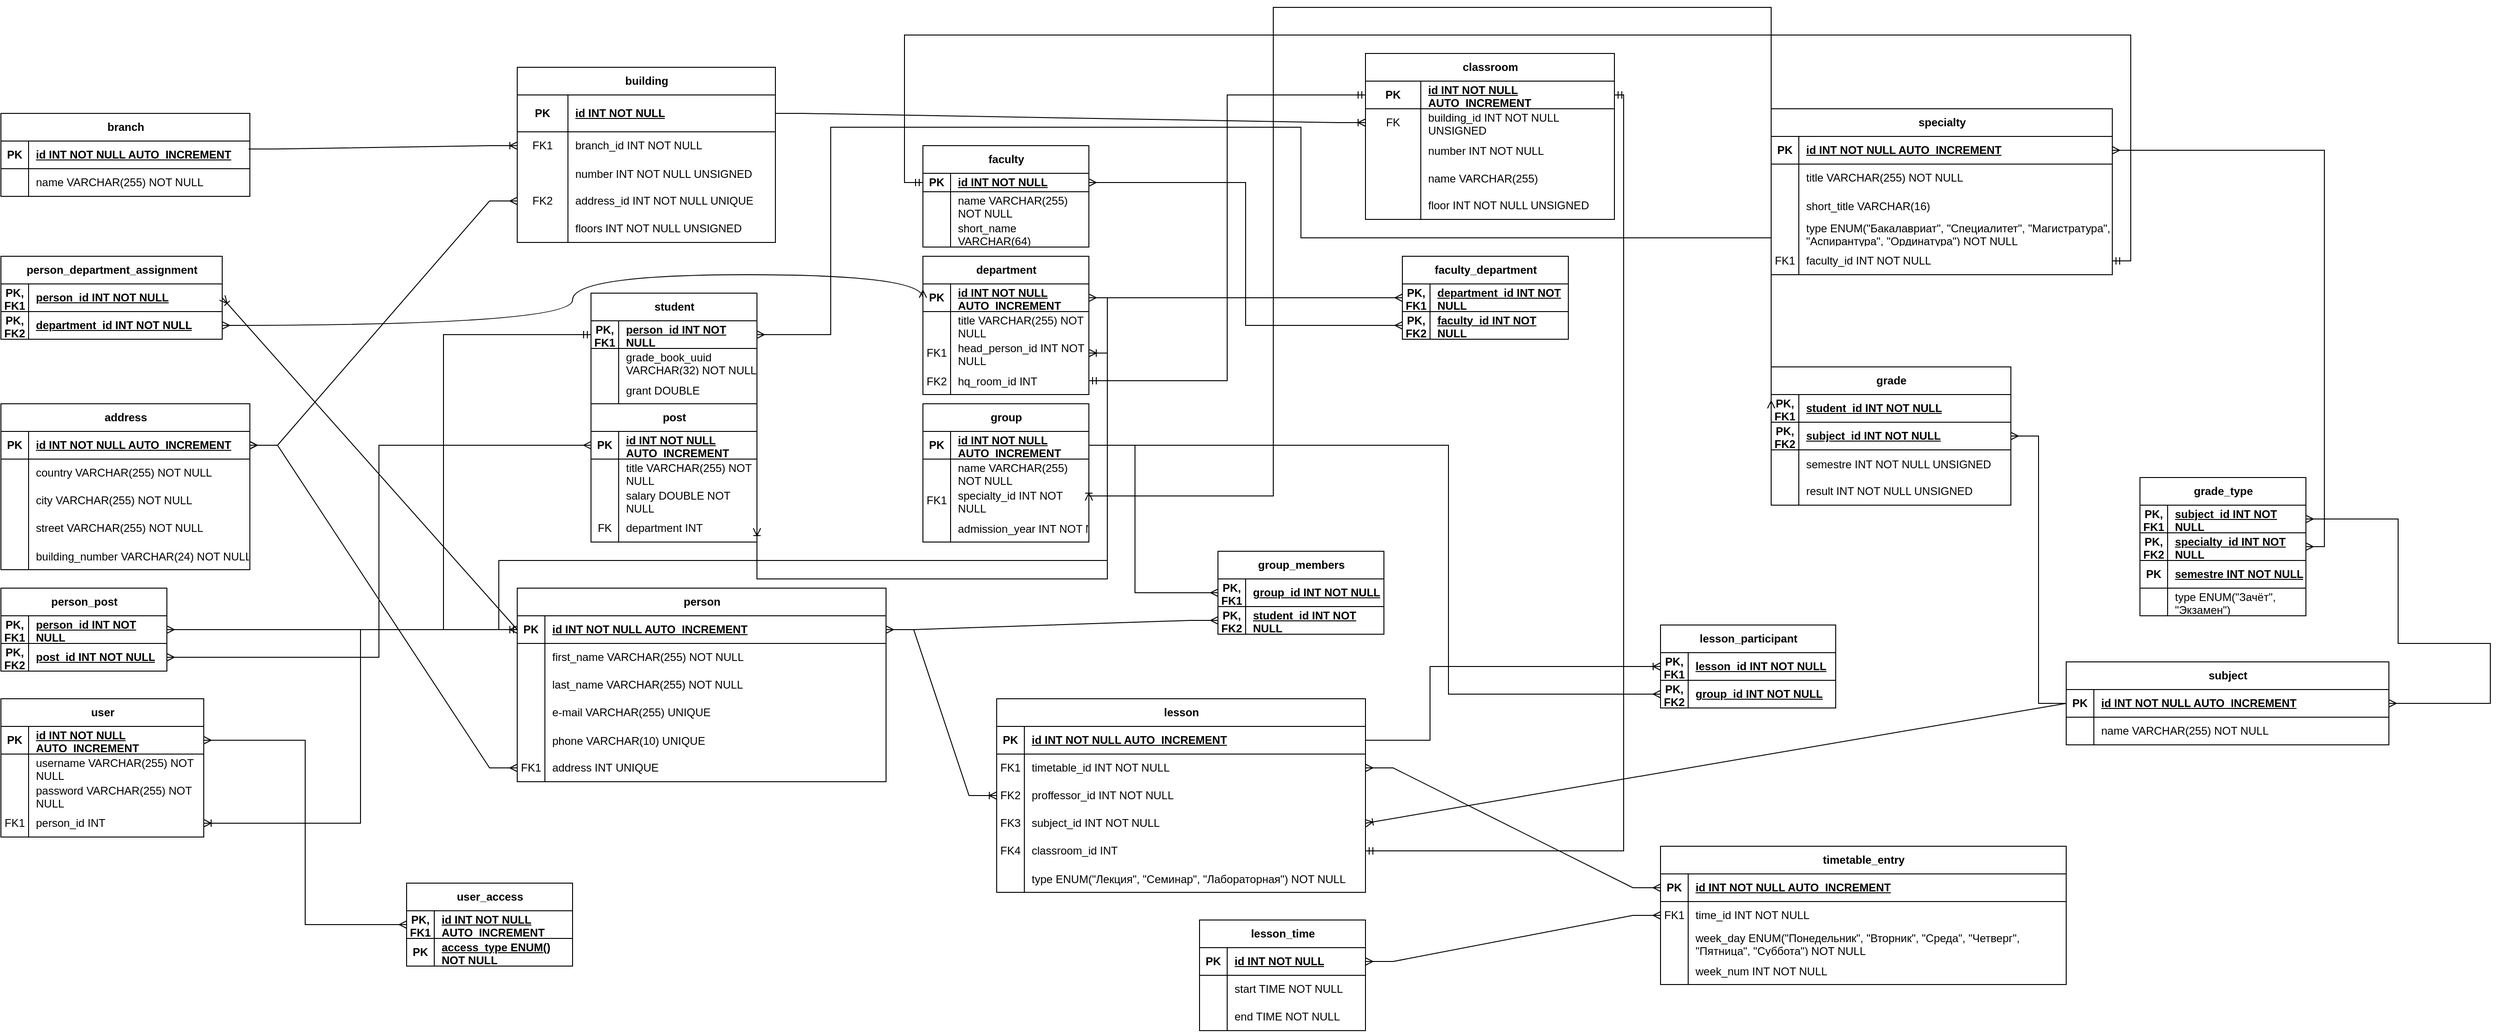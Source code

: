 <mxfile version="24.7.16">
  <diagram id="R2lEEEUBdFMjLlhIrx00" name="Page-1">
    <mxGraphModel dx="2924" dy="2188" grid="1" gridSize="10" guides="1" tooltips="1" connect="1" arrows="1" fold="1" page="1" pageScale="1" pageWidth="850" pageHeight="1100" background="none" math="0" shadow="0" extFonts="Permanent Marker^https://fonts.googleapis.com/css?family=Permanent+Marker">
      <root>
        <mxCell id="0" />
        <mxCell id="1" parent="0" />
        <mxCell id="r4QScyLDtN4a5__zALWv-44" value="branch" style="shape=table;startSize=30;container=1;collapsible=1;childLayout=tableLayout;fixedRows=1;rowLines=0;fontStyle=1;align=center;resizeLast=1;html=1;" parent="1" vertex="1">
          <mxGeometry x="-320" y="85" width="270" height="90" as="geometry" />
        </mxCell>
        <mxCell id="r4QScyLDtN4a5__zALWv-45" value="" style="shape=tableRow;horizontal=0;startSize=0;swimlaneHead=0;swimlaneBody=0;fillColor=none;collapsible=0;dropTarget=0;points=[[0,0.5],[1,0.5]];portConstraint=eastwest;top=0;left=0;right=0;bottom=1;" parent="r4QScyLDtN4a5__zALWv-44" vertex="1">
          <mxGeometry y="30" width="270" height="30" as="geometry" />
        </mxCell>
        <mxCell id="r4QScyLDtN4a5__zALWv-46" value="PK" style="shape=partialRectangle;connectable=0;fillColor=none;top=0;left=0;bottom=0;right=0;fontStyle=1;overflow=hidden;whiteSpace=wrap;html=1;" parent="r4QScyLDtN4a5__zALWv-45" vertex="1">
          <mxGeometry width="30" height="30" as="geometry">
            <mxRectangle width="30" height="30" as="alternateBounds" />
          </mxGeometry>
        </mxCell>
        <mxCell id="r4QScyLDtN4a5__zALWv-47" value="id INT NOT NULL AUTO_INCREMENT" style="shape=partialRectangle;connectable=0;fillColor=none;top=0;left=0;bottom=0;right=0;align=left;spacingLeft=6;fontStyle=5;overflow=hidden;whiteSpace=wrap;html=1;" parent="r4QScyLDtN4a5__zALWv-45" vertex="1">
          <mxGeometry x="30" width="240" height="30" as="geometry">
            <mxRectangle width="240" height="30" as="alternateBounds" />
          </mxGeometry>
        </mxCell>
        <mxCell id="r4QScyLDtN4a5__zALWv-48" value="" style="shape=tableRow;horizontal=0;startSize=0;swimlaneHead=0;swimlaneBody=0;fillColor=none;collapsible=0;dropTarget=0;points=[[0,0.5],[1,0.5]];portConstraint=eastwest;top=0;left=0;right=0;bottom=0;" parent="r4QScyLDtN4a5__zALWv-44" vertex="1">
          <mxGeometry y="60" width="270" height="30" as="geometry" />
        </mxCell>
        <mxCell id="r4QScyLDtN4a5__zALWv-49" value="" style="shape=partialRectangle;connectable=0;fillColor=none;top=0;left=0;bottom=0;right=0;editable=1;overflow=hidden;whiteSpace=wrap;html=1;" parent="r4QScyLDtN4a5__zALWv-48" vertex="1">
          <mxGeometry width="30" height="30" as="geometry">
            <mxRectangle width="30" height="30" as="alternateBounds" />
          </mxGeometry>
        </mxCell>
        <mxCell id="r4QScyLDtN4a5__zALWv-50" value="name VARCHAR(255) NOT NULL" style="shape=partialRectangle;connectable=0;fillColor=none;top=0;left=0;bottom=0;right=0;align=left;spacingLeft=6;overflow=hidden;whiteSpace=wrap;html=1;" parent="r4QScyLDtN4a5__zALWv-48" vertex="1">
          <mxGeometry x="30" width="240" height="30" as="geometry">
            <mxRectangle width="240" height="30" as="alternateBounds" />
          </mxGeometry>
        </mxCell>
        <mxCell id="r4QScyLDtN4a5__zALWv-57" value="building" style="shape=table;startSize=30;container=1;collapsible=1;childLayout=tableLayout;fixedRows=1;rowLines=0;fontStyle=1;align=center;resizeLast=1;html=1;" parent="1" vertex="1">
          <mxGeometry x="240" y="35" width="280" height="190" as="geometry" />
        </mxCell>
        <mxCell id="r4QScyLDtN4a5__zALWv-58" value="" style="shape=tableRow;horizontal=0;startSize=0;swimlaneHead=0;swimlaneBody=0;fillColor=none;collapsible=0;dropTarget=0;points=[[0,0.5],[1,0.5]];portConstraint=eastwest;top=0;left=0;right=0;bottom=1;" parent="r4QScyLDtN4a5__zALWv-57" vertex="1">
          <mxGeometry y="30" width="280" height="40" as="geometry" />
        </mxCell>
        <mxCell id="r4QScyLDtN4a5__zALWv-59" value="PK" style="shape=partialRectangle;connectable=0;fillColor=none;top=0;left=0;bottom=0;right=0;fontStyle=1;overflow=hidden;whiteSpace=wrap;html=1;" parent="r4QScyLDtN4a5__zALWv-58" vertex="1">
          <mxGeometry width="55" height="40" as="geometry">
            <mxRectangle width="55" height="40" as="alternateBounds" />
          </mxGeometry>
        </mxCell>
        <mxCell id="r4QScyLDtN4a5__zALWv-60" value="id INT NOT NULL" style="shape=partialRectangle;connectable=0;fillColor=none;top=0;left=0;bottom=0;right=0;align=left;spacingLeft=6;fontStyle=5;overflow=hidden;whiteSpace=wrap;html=1;" parent="r4QScyLDtN4a5__zALWv-58" vertex="1">
          <mxGeometry x="55" width="225" height="40" as="geometry">
            <mxRectangle width="225" height="40" as="alternateBounds" />
          </mxGeometry>
        </mxCell>
        <mxCell id="r4QScyLDtN4a5__zALWv-654" value="" style="shape=tableRow;horizontal=0;startSize=0;swimlaneHead=0;swimlaneBody=0;fillColor=none;collapsible=0;dropTarget=0;points=[[0,0.5],[1,0.5]];portConstraint=eastwest;top=0;left=0;right=0;bottom=0;" parent="r4QScyLDtN4a5__zALWv-57" vertex="1">
          <mxGeometry y="70" width="280" height="30" as="geometry" />
        </mxCell>
        <mxCell id="r4QScyLDtN4a5__zALWv-655" value="FK1" style="shape=partialRectangle;connectable=0;fillColor=none;top=0;left=0;bottom=0;right=0;fontStyle=0;overflow=hidden;whiteSpace=wrap;html=1;" parent="r4QScyLDtN4a5__zALWv-654" vertex="1">
          <mxGeometry width="55" height="30" as="geometry">
            <mxRectangle width="55" height="30" as="alternateBounds" />
          </mxGeometry>
        </mxCell>
        <mxCell id="r4QScyLDtN4a5__zALWv-656" value="branch_id INT NOT NULL" style="shape=partialRectangle;connectable=0;fillColor=none;top=0;left=0;bottom=0;right=0;align=left;spacingLeft=6;fontStyle=0;overflow=hidden;whiteSpace=wrap;html=1;" parent="r4QScyLDtN4a5__zALWv-654" vertex="1">
          <mxGeometry x="55" width="225" height="30" as="geometry">
            <mxRectangle width="225" height="30" as="alternateBounds" />
          </mxGeometry>
        </mxCell>
        <mxCell id="r4QScyLDtN4a5__zALWv-651" value="" style="shape=tableRow;horizontal=0;startSize=0;swimlaneHead=0;swimlaneBody=0;fillColor=none;collapsible=0;dropTarget=0;points=[[0,0.5],[1,0.5]];portConstraint=eastwest;top=0;left=0;right=0;bottom=0;" parent="r4QScyLDtN4a5__zALWv-57" vertex="1">
          <mxGeometry y="100" width="280" height="30" as="geometry" />
        </mxCell>
        <mxCell id="r4QScyLDtN4a5__zALWv-652" value="" style="shape=partialRectangle;connectable=0;fillColor=none;top=0;left=0;bottom=0;right=0;editable=1;overflow=hidden;" parent="r4QScyLDtN4a5__zALWv-651" vertex="1">
          <mxGeometry width="55" height="30" as="geometry">
            <mxRectangle width="55" height="30" as="alternateBounds" />
          </mxGeometry>
        </mxCell>
        <mxCell id="r4QScyLDtN4a5__zALWv-653" value="number INT NOT NULL UNSIGNED" style="shape=partialRectangle;connectable=0;fillColor=none;top=0;left=0;bottom=0;right=0;align=left;spacingLeft=6;overflow=hidden;" parent="r4QScyLDtN4a5__zALWv-651" vertex="1">
          <mxGeometry x="55" width="225" height="30" as="geometry">
            <mxRectangle width="225" height="30" as="alternateBounds" />
          </mxGeometry>
        </mxCell>
        <mxCell id="r4QScyLDtN4a5__zALWv-299" value="" style="shape=tableRow;horizontal=0;startSize=0;swimlaneHead=0;swimlaneBody=0;fillColor=none;collapsible=0;dropTarget=0;points=[[0,0.5],[1,0.5]];portConstraint=eastwest;top=0;left=0;right=0;bottom=0;" parent="r4QScyLDtN4a5__zALWv-57" vertex="1">
          <mxGeometry y="130" width="280" height="30" as="geometry" />
        </mxCell>
        <mxCell id="r4QScyLDtN4a5__zALWv-300" value="FK2" style="shape=partialRectangle;connectable=0;fillColor=none;top=0;left=0;bottom=0;right=0;fontStyle=0;overflow=hidden;whiteSpace=wrap;html=1;" parent="r4QScyLDtN4a5__zALWv-299" vertex="1">
          <mxGeometry width="55" height="30" as="geometry">
            <mxRectangle width="55" height="30" as="alternateBounds" />
          </mxGeometry>
        </mxCell>
        <mxCell id="r4QScyLDtN4a5__zALWv-301" value="address_id INT NOT NULL UNIQUE" style="shape=partialRectangle;connectable=0;fillColor=none;top=0;left=0;bottom=0;right=0;align=left;spacingLeft=6;fontStyle=0;overflow=hidden;whiteSpace=wrap;html=1;" parent="r4QScyLDtN4a5__zALWv-299" vertex="1">
          <mxGeometry x="55" width="225" height="30" as="geometry">
            <mxRectangle width="225" height="30" as="alternateBounds" />
          </mxGeometry>
        </mxCell>
        <mxCell id="r4QScyLDtN4a5__zALWv-61" value="" style="shape=tableRow;horizontal=0;startSize=0;swimlaneHead=0;swimlaneBody=0;fillColor=none;collapsible=0;dropTarget=0;points=[[0,0.5],[1,0.5]];portConstraint=eastwest;top=0;left=0;right=0;bottom=0;" parent="r4QScyLDtN4a5__zALWv-57" vertex="1">
          <mxGeometry y="160" width="280" height="30" as="geometry" />
        </mxCell>
        <mxCell id="r4QScyLDtN4a5__zALWv-62" value="" style="shape=partialRectangle;connectable=0;fillColor=none;top=0;left=0;bottom=0;right=0;editable=1;overflow=hidden;whiteSpace=wrap;html=1;" parent="r4QScyLDtN4a5__zALWv-61" vertex="1">
          <mxGeometry width="55" height="30" as="geometry">
            <mxRectangle width="55" height="30" as="alternateBounds" />
          </mxGeometry>
        </mxCell>
        <mxCell id="r4QScyLDtN4a5__zALWv-63" value="floors INT NOT NULL UNSIGNED" style="shape=partialRectangle;connectable=0;fillColor=none;top=0;left=0;bottom=0;right=0;align=left;spacingLeft=6;overflow=hidden;whiteSpace=wrap;html=1;" parent="r4QScyLDtN4a5__zALWv-61" vertex="1">
          <mxGeometry x="55" width="225" height="30" as="geometry">
            <mxRectangle width="225" height="30" as="alternateBounds" />
          </mxGeometry>
        </mxCell>
        <mxCell id="r4QScyLDtN4a5__zALWv-131" value="classroom" style="shape=table;startSize=30;container=1;collapsible=1;childLayout=tableLayout;fixedRows=1;rowLines=0;fontStyle=1;align=center;resizeLast=1;html=1;" parent="1" vertex="1">
          <mxGeometry x="1160" y="20" width="270" height="180" as="geometry" />
        </mxCell>
        <mxCell id="r4QScyLDtN4a5__zALWv-631" value="" style="shape=tableRow;horizontal=0;startSize=0;swimlaneHead=0;swimlaneBody=0;fillColor=none;collapsible=0;dropTarget=0;points=[[0,0.5],[1,0.5]];portConstraint=eastwest;top=0;left=0;right=0;bottom=1;" parent="r4QScyLDtN4a5__zALWv-131" vertex="1">
          <mxGeometry y="30" width="270" height="30" as="geometry" />
        </mxCell>
        <mxCell id="r4QScyLDtN4a5__zALWv-632" value="PK" style="shape=partialRectangle;connectable=0;fillColor=none;top=0;left=0;bottom=0;right=0;fontStyle=1;overflow=hidden;whiteSpace=wrap;html=1;" parent="r4QScyLDtN4a5__zALWv-631" vertex="1">
          <mxGeometry width="60" height="30" as="geometry">
            <mxRectangle width="60" height="30" as="alternateBounds" />
          </mxGeometry>
        </mxCell>
        <mxCell id="r4QScyLDtN4a5__zALWv-633" value="id INT NOT NULL AUTO_INCREMENT" style="shape=partialRectangle;connectable=0;fillColor=none;top=0;left=0;bottom=0;right=0;align=left;spacingLeft=6;fontStyle=5;overflow=hidden;whiteSpace=wrap;html=1;" parent="r4QScyLDtN4a5__zALWv-631" vertex="1">
          <mxGeometry x="60" width="210" height="30" as="geometry">
            <mxRectangle width="210" height="30" as="alternateBounds" />
          </mxGeometry>
        </mxCell>
        <mxCell id="r4QScyLDtN4a5__zALWv-637" value="" style="shape=tableRow;horizontal=0;startSize=0;swimlaneHead=0;swimlaneBody=0;fillColor=none;collapsible=0;dropTarget=0;points=[[0,0.5],[1,0.5]];portConstraint=eastwest;top=0;left=0;right=0;bottom=0;" parent="r4QScyLDtN4a5__zALWv-131" vertex="1">
          <mxGeometry y="60" width="270" height="30" as="geometry" />
        </mxCell>
        <mxCell id="r4QScyLDtN4a5__zALWv-638" value="FK" style="shape=partialRectangle;connectable=0;fillColor=none;top=0;left=0;bottom=0;right=0;fontStyle=0;overflow=hidden;whiteSpace=wrap;html=1;" parent="r4QScyLDtN4a5__zALWv-637" vertex="1">
          <mxGeometry width="60" height="30" as="geometry">
            <mxRectangle width="60" height="30" as="alternateBounds" />
          </mxGeometry>
        </mxCell>
        <mxCell id="r4QScyLDtN4a5__zALWv-639" value="building_id INT NOT NULL UNSIGNED" style="shape=partialRectangle;connectable=0;fillColor=none;top=0;left=0;bottom=0;right=0;align=left;spacingLeft=6;fontStyle=0;overflow=hidden;whiteSpace=wrap;html=1;" parent="r4QScyLDtN4a5__zALWv-637" vertex="1">
          <mxGeometry x="60" width="210" height="30" as="geometry">
            <mxRectangle width="210" height="30" as="alternateBounds" />
          </mxGeometry>
        </mxCell>
        <mxCell id="r4QScyLDtN4a5__zALWv-643" value="" style="shape=tableRow;horizontal=0;startSize=0;swimlaneHead=0;swimlaneBody=0;fillColor=none;collapsible=0;dropTarget=0;points=[[0,0.5],[1,0.5]];portConstraint=eastwest;top=0;left=0;right=0;bottom=0;" parent="r4QScyLDtN4a5__zALWv-131" vertex="1">
          <mxGeometry y="90" width="270" height="30" as="geometry" />
        </mxCell>
        <mxCell id="r4QScyLDtN4a5__zALWv-644" value="" style="shape=partialRectangle;connectable=0;fillColor=none;top=0;left=0;bottom=0;right=0;editable=1;overflow=hidden;" parent="r4QScyLDtN4a5__zALWv-643" vertex="1">
          <mxGeometry width="60" height="30" as="geometry">
            <mxRectangle width="60" height="30" as="alternateBounds" />
          </mxGeometry>
        </mxCell>
        <mxCell id="r4QScyLDtN4a5__zALWv-645" value="number INT NOT NULL" style="shape=partialRectangle;connectable=0;fillColor=none;top=0;left=0;bottom=0;right=0;align=left;spacingLeft=6;overflow=hidden;" parent="r4QScyLDtN4a5__zALWv-643" vertex="1">
          <mxGeometry x="60" width="210" height="30" as="geometry">
            <mxRectangle width="210" height="30" as="alternateBounds" />
          </mxGeometry>
        </mxCell>
        <mxCell id="r4QScyLDtN4a5__zALWv-151" value="" style="shape=tableRow;horizontal=0;startSize=0;swimlaneHead=0;swimlaneBody=0;fillColor=none;collapsible=0;dropTarget=0;points=[[0,0.5],[1,0.5]];portConstraint=eastwest;top=0;left=0;right=0;bottom=0;" parent="r4QScyLDtN4a5__zALWv-131" vertex="1">
          <mxGeometry y="120" width="270" height="30" as="geometry" />
        </mxCell>
        <mxCell id="r4QScyLDtN4a5__zALWv-152" value="" style="shape=partialRectangle;connectable=0;fillColor=none;top=0;left=0;bottom=0;right=0;editable=1;overflow=hidden;" parent="r4QScyLDtN4a5__zALWv-151" vertex="1">
          <mxGeometry width="60" height="30" as="geometry">
            <mxRectangle width="60" height="30" as="alternateBounds" />
          </mxGeometry>
        </mxCell>
        <mxCell id="r4QScyLDtN4a5__zALWv-153" value="name VARCHAR(255)" style="shape=partialRectangle;connectable=0;fillColor=none;top=0;left=0;bottom=0;right=0;align=left;spacingLeft=6;overflow=hidden;" parent="r4QScyLDtN4a5__zALWv-151" vertex="1">
          <mxGeometry x="60" width="210" height="30" as="geometry">
            <mxRectangle width="210" height="30" as="alternateBounds" />
          </mxGeometry>
        </mxCell>
        <mxCell id="r4QScyLDtN4a5__zALWv-135" value="" style="shape=tableRow;horizontal=0;startSize=0;swimlaneHead=0;swimlaneBody=0;fillColor=none;collapsible=0;dropTarget=0;points=[[0,0.5],[1,0.5]];portConstraint=eastwest;top=0;left=0;right=0;bottom=0;" parent="r4QScyLDtN4a5__zALWv-131" vertex="1">
          <mxGeometry y="150" width="270" height="30" as="geometry" />
        </mxCell>
        <mxCell id="r4QScyLDtN4a5__zALWv-136" value="" style="shape=partialRectangle;connectable=0;fillColor=none;top=0;left=0;bottom=0;right=0;editable=1;overflow=hidden;whiteSpace=wrap;html=1;" parent="r4QScyLDtN4a5__zALWv-135" vertex="1">
          <mxGeometry width="60" height="30" as="geometry">
            <mxRectangle width="60" height="30" as="alternateBounds" />
          </mxGeometry>
        </mxCell>
        <mxCell id="r4QScyLDtN4a5__zALWv-137" value="floor INT NOT NULL UNSIGNED" style="shape=partialRectangle;connectable=0;fillColor=none;top=0;left=0;bottom=0;right=0;align=left;spacingLeft=6;overflow=hidden;whiteSpace=wrap;html=1;" parent="r4QScyLDtN4a5__zALWv-135" vertex="1">
          <mxGeometry x="60" width="210" height="30" as="geometry">
            <mxRectangle width="210" height="30" as="alternateBounds" />
          </mxGeometry>
        </mxCell>
        <mxCell id="r4QScyLDtN4a5__zALWv-154" value="person" style="shape=table;startSize=30;container=1;collapsible=1;childLayout=tableLayout;fixedRows=1;rowLines=0;fontStyle=1;align=center;resizeLast=1;html=1;" parent="1" vertex="1">
          <mxGeometry x="240" y="600" width="400" height="210" as="geometry" />
        </mxCell>
        <mxCell id="r4QScyLDtN4a5__zALWv-155" value="" style="shape=tableRow;horizontal=0;startSize=0;swimlaneHead=0;swimlaneBody=0;fillColor=none;collapsible=0;dropTarget=0;points=[[0,0.5],[1,0.5]];portConstraint=eastwest;top=0;left=0;right=0;bottom=1;" parent="r4QScyLDtN4a5__zALWv-154" vertex="1">
          <mxGeometry y="30" width="400" height="30" as="geometry" />
        </mxCell>
        <mxCell id="r4QScyLDtN4a5__zALWv-156" value="PK" style="shape=partialRectangle;connectable=0;fillColor=none;top=0;left=0;bottom=0;right=0;fontStyle=1;overflow=hidden;whiteSpace=wrap;html=1;" parent="r4QScyLDtN4a5__zALWv-155" vertex="1">
          <mxGeometry width="30" height="30" as="geometry">
            <mxRectangle width="30" height="30" as="alternateBounds" />
          </mxGeometry>
        </mxCell>
        <mxCell id="r4QScyLDtN4a5__zALWv-157" value="id INT NOT NULL AUTO_INCREMENT" style="shape=partialRectangle;connectable=0;fillColor=none;top=0;left=0;bottom=0;right=0;align=left;spacingLeft=6;fontStyle=5;overflow=hidden;whiteSpace=wrap;html=1;" parent="r4QScyLDtN4a5__zALWv-155" vertex="1">
          <mxGeometry x="30" width="370" height="30" as="geometry">
            <mxRectangle width="370" height="30" as="alternateBounds" />
          </mxGeometry>
        </mxCell>
        <mxCell id="r4QScyLDtN4a5__zALWv-158" value="" style="shape=tableRow;horizontal=0;startSize=0;swimlaneHead=0;swimlaneBody=0;fillColor=none;collapsible=0;dropTarget=0;points=[[0,0.5],[1,0.5]];portConstraint=eastwest;top=0;left=0;right=0;bottom=0;" parent="r4QScyLDtN4a5__zALWv-154" vertex="1">
          <mxGeometry y="60" width="400" height="30" as="geometry" />
        </mxCell>
        <mxCell id="r4QScyLDtN4a5__zALWv-159" value="" style="shape=partialRectangle;connectable=0;fillColor=none;top=0;left=0;bottom=0;right=0;editable=1;overflow=hidden;whiteSpace=wrap;html=1;" parent="r4QScyLDtN4a5__zALWv-158" vertex="1">
          <mxGeometry width="30" height="30" as="geometry">
            <mxRectangle width="30" height="30" as="alternateBounds" />
          </mxGeometry>
        </mxCell>
        <mxCell id="r4QScyLDtN4a5__zALWv-160" value="first_name VARCHAR(255) NOT NULL" style="shape=partialRectangle;connectable=0;fillColor=none;top=0;left=0;bottom=0;right=0;align=left;spacingLeft=6;overflow=hidden;whiteSpace=wrap;html=1;" parent="r4QScyLDtN4a5__zALWv-158" vertex="1">
          <mxGeometry x="30" width="370" height="30" as="geometry">
            <mxRectangle width="370" height="30" as="alternateBounds" />
          </mxGeometry>
        </mxCell>
        <mxCell id="r4QScyLDtN4a5__zALWv-161" value="" style="shape=tableRow;horizontal=0;startSize=0;swimlaneHead=0;swimlaneBody=0;fillColor=none;collapsible=0;dropTarget=0;points=[[0,0.5],[1,0.5]];portConstraint=eastwest;top=0;left=0;right=0;bottom=0;" parent="r4QScyLDtN4a5__zALWv-154" vertex="1">
          <mxGeometry y="90" width="400" height="30" as="geometry" />
        </mxCell>
        <mxCell id="r4QScyLDtN4a5__zALWv-162" value="" style="shape=partialRectangle;connectable=0;fillColor=none;top=0;left=0;bottom=0;right=0;editable=1;overflow=hidden;whiteSpace=wrap;html=1;" parent="r4QScyLDtN4a5__zALWv-161" vertex="1">
          <mxGeometry width="30" height="30" as="geometry">
            <mxRectangle width="30" height="30" as="alternateBounds" />
          </mxGeometry>
        </mxCell>
        <mxCell id="r4QScyLDtN4a5__zALWv-163" value="last_name VARCHAR(255) NOT NULL" style="shape=partialRectangle;connectable=0;fillColor=none;top=0;left=0;bottom=0;right=0;align=left;spacingLeft=6;overflow=hidden;whiteSpace=wrap;html=1;" parent="r4QScyLDtN4a5__zALWv-161" vertex="1">
          <mxGeometry x="30" width="370" height="30" as="geometry">
            <mxRectangle width="370" height="30" as="alternateBounds" />
          </mxGeometry>
        </mxCell>
        <mxCell id="r4QScyLDtN4a5__zALWv-164" value="" style="shape=tableRow;horizontal=0;startSize=0;swimlaneHead=0;swimlaneBody=0;fillColor=none;collapsible=0;dropTarget=0;points=[[0,0.5],[1,0.5]];portConstraint=eastwest;top=0;left=0;right=0;bottom=0;" parent="r4QScyLDtN4a5__zALWv-154" vertex="1">
          <mxGeometry y="120" width="400" height="30" as="geometry" />
        </mxCell>
        <mxCell id="r4QScyLDtN4a5__zALWv-165" value="" style="shape=partialRectangle;connectable=0;fillColor=none;top=0;left=0;bottom=0;right=0;editable=1;overflow=hidden;whiteSpace=wrap;html=1;" parent="r4QScyLDtN4a5__zALWv-164" vertex="1">
          <mxGeometry width="30" height="30" as="geometry">
            <mxRectangle width="30" height="30" as="alternateBounds" />
          </mxGeometry>
        </mxCell>
        <mxCell id="r4QScyLDtN4a5__zALWv-166" value="e-mail VARCHAR(255) UNIQUE" style="shape=partialRectangle;connectable=0;fillColor=none;top=0;left=0;bottom=0;right=0;align=left;spacingLeft=6;overflow=hidden;whiteSpace=wrap;html=1;" parent="r4QScyLDtN4a5__zALWv-164" vertex="1">
          <mxGeometry x="30" width="370" height="30" as="geometry">
            <mxRectangle width="370" height="30" as="alternateBounds" />
          </mxGeometry>
        </mxCell>
        <mxCell id="r4QScyLDtN4a5__zALWv-168" value="" style="shape=tableRow;horizontal=0;startSize=0;swimlaneHead=0;swimlaneBody=0;fillColor=none;collapsible=0;dropTarget=0;points=[[0,0.5],[1,0.5]];portConstraint=eastwest;top=0;left=0;right=0;bottom=0;" parent="r4QScyLDtN4a5__zALWv-154" vertex="1">
          <mxGeometry y="150" width="400" height="30" as="geometry" />
        </mxCell>
        <mxCell id="r4QScyLDtN4a5__zALWv-169" value="" style="shape=partialRectangle;connectable=0;fillColor=none;top=0;left=0;bottom=0;right=0;editable=1;overflow=hidden;" parent="r4QScyLDtN4a5__zALWv-168" vertex="1">
          <mxGeometry width="30" height="30" as="geometry">
            <mxRectangle width="30" height="30" as="alternateBounds" />
          </mxGeometry>
        </mxCell>
        <mxCell id="r4QScyLDtN4a5__zALWv-170" value="phone VARCHAR(10) UNIQUE" style="shape=partialRectangle;connectable=0;fillColor=none;top=0;left=0;bottom=0;right=0;align=left;spacingLeft=6;overflow=hidden;" parent="r4QScyLDtN4a5__zALWv-168" vertex="1">
          <mxGeometry x="30" width="370" height="30" as="geometry">
            <mxRectangle width="370" height="30" as="alternateBounds" />
          </mxGeometry>
        </mxCell>
        <mxCell id="r4QScyLDtN4a5__zALWv-193" value="" style="shape=tableRow;horizontal=0;startSize=0;swimlaneHead=0;swimlaneBody=0;fillColor=none;collapsible=0;dropTarget=0;points=[[0,0.5],[1,0.5]];portConstraint=eastwest;top=0;left=0;right=0;bottom=0;" parent="r4QScyLDtN4a5__zALWv-154" vertex="1">
          <mxGeometry y="180" width="400" height="30" as="geometry" />
        </mxCell>
        <mxCell id="r4QScyLDtN4a5__zALWv-194" value="FK1" style="shape=partialRectangle;connectable=0;fillColor=none;top=0;left=0;bottom=0;right=0;fontStyle=0;overflow=hidden;whiteSpace=wrap;html=1;" parent="r4QScyLDtN4a5__zALWv-193" vertex="1">
          <mxGeometry width="30" height="30" as="geometry">
            <mxRectangle width="30" height="30" as="alternateBounds" />
          </mxGeometry>
        </mxCell>
        <mxCell id="r4QScyLDtN4a5__zALWv-195" value="address INT&lt;span style=&quot;background-color: initial;&quot;&gt;&amp;nbsp;UNIQUE&lt;/span&gt;" style="shape=partialRectangle;connectable=0;fillColor=none;top=0;left=0;bottom=0;right=0;align=left;spacingLeft=6;fontStyle=0;overflow=hidden;whiteSpace=wrap;html=1;" parent="r4QScyLDtN4a5__zALWv-193" vertex="1">
          <mxGeometry x="30" width="370" height="30" as="geometry">
            <mxRectangle width="370" height="30" as="alternateBounds" />
          </mxGeometry>
        </mxCell>
        <mxCell id="r4QScyLDtN4a5__zALWv-174" value="address" style="shape=table;startSize=30;container=1;collapsible=1;childLayout=tableLayout;fixedRows=1;rowLines=0;fontStyle=1;align=center;resizeLast=1;html=1;" parent="1" vertex="1">
          <mxGeometry x="-320" y="400" width="270" height="180" as="geometry" />
        </mxCell>
        <mxCell id="r4QScyLDtN4a5__zALWv-175" value="" style="shape=tableRow;horizontal=0;startSize=0;swimlaneHead=0;swimlaneBody=0;fillColor=none;collapsible=0;dropTarget=0;points=[[0,0.5],[1,0.5]];portConstraint=eastwest;top=0;left=0;right=0;bottom=1;" parent="r4QScyLDtN4a5__zALWv-174" vertex="1">
          <mxGeometry y="30" width="270" height="30" as="geometry" />
        </mxCell>
        <mxCell id="r4QScyLDtN4a5__zALWv-176" value="PK" style="shape=partialRectangle;connectable=0;fillColor=none;top=0;left=0;bottom=0;right=0;fontStyle=1;overflow=hidden;whiteSpace=wrap;html=1;" parent="r4QScyLDtN4a5__zALWv-175" vertex="1">
          <mxGeometry width="30" height="30" as="geometry">
            <mxRectangle width="30" height="30" as="alternateBounds" />
          </mxGeometry>
        </mxCell>
        <mxCell id="r4QScyLDtN4a5__zALWv-177" value="id INT NOT NULL AUTO_INCREMENT" style="shape=partialRectangle;connectable=0;fillColor=none;top=0;left=0;bottom=0;right=0;align=left;spacingLeft=6;fontStyle=5;overflow=hidden;whiteSpace=wrap;html=1;" parent="r4QScyLDtN4a5__zALWv-175" vertex="1">
          <mxGeometry x="30" width="240" height="30" as="geometry">
            <mxRectangle width="240" height="30" as="alternateBounds" />
          </mxGeometry>
        </mxCell>
        <mxCell id="r4QScyLDtN4a5__zALWv-178" value="" style="shape=tableRow;horizontal=0;startSize=0;swimlaneHead=0;swimlaneBody=0;fillColor=none;collapsible=0;dropTarget=0;points=[[0,0.5],[1,0.5]];portConstraint=eastwest;top=0;left=0;right=0;bottom=0;" parent="r4QScyLDtN4a5__zALWv-174" vertex="1">
          <mxGeometry y="60" width="270" height="30" as="geometry" />
        </mxCell>
        <mxCell id="r4QScyLDtN4a5__zALWv-179" value="" style="shape=partialRectangle;connectable=0;fillColor=none;top=0;left=0;bottom=0;right=0;editable=1;overflow=hidden;whiteSpace=wrap;html=1;" parent="r4QScyLDtN4a5__zALWv-178" vertex="1">
          <mxGeometry width="30" height="30" as="geometry">
            <mxRectangle width="30" height="30" as="alternateBounds" />
          </mxGeometry>
        </mxCell>
        <mxCell id="r4QScyLDtN4a5__zALWv-180" value="country VARCHAR(255) NOT NULL" style="shape=partialRectangle;connectable=0;fillColor=none;top=0;left=0;bottom=0;right=0;align=left;spacingLeft=6;overflow=hidden;whiteSpace=wrap;html=1;" parent="r4QScyLDtN4a5__zALWv-178" vertex="1">
          <mxGeometry x="30" width="240" height="30" as="geometry">
            <mxRectangle width="240" height="30" as="alternateBounds" />
          </mxGeometry>
        </mxCell>
        <mxCell id="r4QScyLDtN4a5__zALWv-181" value="" style="shape=tableRow;horizontal=0;startSize=0;swimlaneHead=0;swimlaneBody=0;fillColor=none;collapsible=0;dropTarget=0;points=[[0,0.5],[1,0.5]];portConstraint=eastwest;top=0;left=0;right=0;bottom=0;" parent="r4QScyLDtN4a5__zALWv-174" vertex="1">
          <mxGeometry y="90" width="270" height="30" as="geometry" />
        </mxCell>
        <mxCell id="r4QScyLDtN4a5__zALWv-182" value="" style="shape=partialRectangle;connectable=0;fillColor=none;top=0;left=0;bottom=0;right=0;editable=1;overflow=hidden;whiteSpace=wrap;html=1;" parent="r4QScyLDtN4a5__zALWv-181" vertex="1">
          <mxGeometry width="30" height="30" as="geometry">
            <mxRectangle width="30" height="30" as="alternateBounds" />
          </mxGeometry>
        </mxCell>
        <mxCell id="r4QScyLDtN4a5__zALWv-183" value="city VARCHAR(255) NOT NULL" style="shape=partialRectangle;connectable=0;fillColor=none;top=0;left=0;bottom=0;right=0;align=left;spacingLeft=6;overflow=hidden;whiteSpace=wrap;html=1;" parent="r4QScyLDtN4a5__zALWv-181" vertex="1">
          <mxGeometry x="30" width="240" height="30" as="geometry">
            <mxRectangle width="240" height="30" as="alternateBounds" />
          </mxGeometry>
        </mxCell>
        <mxCell id="r4QScyLDtN4a5__zALWv-184" value="" style="shape=tableRow;horizontal=0;startSize=0;swimlaneHead=0;swimlaneBody=0;fillColor=none;collapsible=0;dropTarget=0;points=[[0,0.5],[1,0.5]];portConstraint=eastwest;top=0;left=0;right=0;bottom=0;" parent="r4QScyLDtN4a5__zALWv-174" vertex="1">
          <mxGeometry y="120" width="270" height="30" as="geometry" />
        </mxCell>
        <mxCell id="r4QScyLDtN4a5__zALWv-185" value="" style="shape=partialRectangle;connectable=0;fillColor=none;top=0;left=0;bottom=0;right=0;editable=1;overflow=hidden;whiteSpace=wrap;html=1;" parent="r4QScyLDtN4a5__zALWv-184" vertex="1">
          <mxGeometry width="30" height="30" as="geometry">
            <mxRectangle width="30" height="30" as="alternateBounds" />
          </mxGeometry>
        </mxCell>
        <mxCell id="r4QScyLDtN4a5__zALWv-186" value="street VARCHAR(255) NOT NULL" style="shape=partialRectangle;connectable=0;fillColor=none;top=0;left=0;bottom=0;right=0;align=left;spacingLeft=6;overflow=hidden;whiteSpace=wrap;html=1;" parent="r4QScyLDtN4a5__zALWv-184" vertex="1">
          <mxGeometry x="30" width="240" height="30" as="geometry">
            <mxRectangle width="240" height="30" as="alternateBounds" />
          </mxGeometry>
        </mxCell>
        <mxCell id="r4QScyLDtN4a5__zALWv-187" value="" style="shape=tableRow;horizontal=0;startSize=0;swimlaneHead=0;swimlaneBody=0;fillColor=none;collapsible=0;dropTarget=0;points=[[0,0.5],[1,0.5]];portConstraint=eastwest;top=0;left=0;right=0;bottom=0;" parent="r4QScyLDtN4a5__zALWv-174" vertex="1">
          <mxGeometry y="150" width="270" height="30" as="geometry" />
        </mxCell>
        <mxCell id="r4QScyLDtN4a5__zALWv-188" value="" style="shape=partialRectangle;connectable=0;fillColor=none;top=0;left=0;bottom=0;right=0;editable=1;overflow=hidden;" parent="r4QScyLDtN4a5__zALWv-187" vertex="1">
          <mxGeometry width="30" height="30" as="geometry">
            <mxRectangle width="30" height="30" as="alternateBounds" />
          </mxGeometry>
        </mxCell>
        <mxCell id="r4QScyLDtN4a5__zALWv-189" value="building_number VARCHAR(24) NOT NULL" style="shape=partialRectangle;connectable=0;fillColor=none;top=0;left=0;bottom=0;right=0;align=left;spacingLeft=6;overflow=hidden;" parent="r4QScyLDtN4a5__zALWv-187" vertex="1">
          <mxGeometry x="30" width="240" height="30" as="geometry">
            <mxRectangle width="240" height="30" as="alternateBounds" />
          </mxGeometry>
        </mxCell>
        <mxCell id="r4QScyLDtN4a5__zALWv-222" value="group" style="shape=table;startSize=30;container=1;collapsible=1;childLayout=tableLayout;fixedRows=1;rowLines=0;fontStyle=1;align=center;resizeLast=1;html=1;" parent="1" vertex="1">
          <mxGeometry x="680" y="400" width="180" height="150" as="geometry" />
        </mxCell>
        <mxCell id="r4QScyLDtN4a5__zALWv-223" value="" style="shape=tableRow;horizontal=0;startSize=0;swimlaneHead=0;swimlaneBody=0;fillColor=none;collapsible=0;dropTarget=0;points=[[0,0.5],[1,0.5]];portConstraint=eastwest;top=0;left=0;right=0;bottom=1;" parent="r4QScyLDtN4a5__zALWv-222" vertex="1">
          <mxGeometry y="30" width="180" height="30" as="geometry" />
        </mxCell>
        <mxCell id="r4QScyLDtN4a5__zALWv-224" value="PK" style="shape=partialRectangle;connectable=0;fillColor=none;top=0;left=0;bottom=0;right=0;fontStyle=1;overflow=hidden;whiteSpace=wrap;html=1;" parent="r4QScyLDtN4a5__zALWv-223" vertex="1">
          <mxGeometry width="30" height="30" as="geometry">
            <mxRectangle width="30" height="30" as="alternateBounds" />
          </mxGeometry>
        </mxCell>
        <mxCell id="r4QScyLDtN4a5__zALWv-225" value="id INT NOT NULL AUTO_INCREMENT" style="shape=partialRectangle;connectable=0;fillColor=none;top=0;left=0;bottom=0;right=0;align=left;spacingLeft=6;fontStyle=5;overflow=hidden;whiteSpace=wrap;html=1;" parent="r4QScyLDtN4a5__zALWv-223" vertex="1">
          <mxGeometry x="30" width="150" height="30" as="geometry">
            <mxRectangle width="150" height="30" as="alternateBounds" />
          </mxGeometry>
        </mxCell>
        <mxCell id="r4QScyLDtN4a5__zALWv-226" value="" style="shape=tableRow;horizontal=0;startSize=0;swimlaneHead=0;swimlaneBody=0;fillColor=none;collapsible=0;dropTarget=0;points=[[0,0.5],[1,0.5]];portConstraint=eastwest;top=0;left=0;right=0;bottom=0;" parent="r4QScyLDtN4a5__zALWv-222" vertex="1">
          <mxGeometry y="60" width="180" height="30" as="geometry" />
        </mxCell>
        <mxCell id="r4QScyLDtN4a5__zALWv-227" value="" style="shape=partialRectangle;connectable=0;fillColor=none;top=0;left=0;bottom=0;right=0;editable=1;overflow=hidden;whiteSpace=wrap;html=1;" parent="r4QScyLDtN4a5__zALWv-226" vertex="1">
          <mxGeometry width="30" height="30" as="geometry">
            <mxRectangle width="30" height="30" as="alternateBounds" />
          </mxGeometry>
        </mxCell>
        <mxCell id="r4QScyLDtN4a5__zALWv-228" value="name VARCHAR(255) NOT NULL" style="shape=partialRectangle;connectable=0;fillColor=none;top=0;left=0;bottom=0;right=0;align=left;spacingLeft=6;overflow=hidden;whiteSpace=wrap;html=1;" parent="r4QScyLDtN4a5__zALWv-226" vertex="1">
          <mxGeometry x="30" width="150" height="30" as="geometry">
            <mxRectangle width="150" height="30" as="alternateBounds" />
          </mxGeometry>
        </mxCell>
        <mxCell id="r4QScyLDtN4a5__zALWv-229" value="" style="shape=tableRow;horizontal=0;startSize=0;swimlaneHead=0;swimlaneBody=0;fillColor=none;collapsible=0;dropTarget=0;points=[[0,0.5],[1,0.5]];portConstraint=eastwest;top=0;left=0;right=0;bottom=0;" parent="r4QScyLDtN4a5__zALWv-222" vertex="1">
          <mxGeometry y="90" width="180" height="30" as="geometry" />
        </mxCell>
        <mxCell id="r4QScyLDtN4a5__zALWv-230" value="FK1" style="shape=partialRectangle;connectable=0;fillColor=none;top=0;left=0;bottom=0;right=0;editable=1;overflow=hidden;whiteSpace=wrap;html=1;" parent="r4QScyLDtN4a5__zALWv-229" vertex="1">
          <mxGeometry width="30" height="30" as="geometry">
            <mxRectangle width="30" height="30" as="alternateBounds" />
          </mxGeometry>
        </mxCell>
        <mxCell id="r4QScyLDtN4a5__zALWv-231" value="specialty_id INT NOT NULL" style="shape=partialRectangle;connectable=0;fillColor=none;top=0;left=0;bottom=0;right=0;align=left;spacingLeft=6;overflow=hidden;whiteSpace=wrap;html=1;" parent="r4QScyLDtN4a5__zALWv-229" vertex="1">
          <mxGeometry x="30" width="150" height="30" as="geometry">
            <mxRectangle width="150" height="30" as="alternateBounds" />
          </mxGeometry>
        </mxCell>
        <mxCell id="RP8DMR4nZd5tBtmNzokJ-89" value="" style="shape=tableRow;horizontal=0;startSize=0;swimlaneHead=0;swimlaneBody=0;fillColor=none;collapsible=0;dropTarget=0;points=[[0,0.5],[1,0.5]];portConstraint=eastwest;top=0;left=0;right=0;bottom=0;" vertex="1" parent="r4QScyLDtN4a5__zALWv-222">
          <mxGeometry y="120" width="180" height="30" as="geometry" />
        </mxCell>
        <mxCell id="RP8DMR4nZd5tBtmNzokJ-90" value="" style="shape=partialRectangle;connectable=0;fillColor=none;top=0;left=0;bottom=0;right=0;editable=1;overflow=hidden;" vertex="1" parent="RP8DMR4nZd5tBtmNzokJ-89">
          <mxGeometry width="30" height="30" as="geometry">
            <mxRectangle width="30" height="30" as="alternateBounds" />
          </mxGeometry>
        </mxCell>
        <mxCell id="RP8DMR4nZd5tBtmNzokJ-91" value="admission_year INT NOT NULL UNSIGNED" style="shape=partialRectangle;connectable=0;fillColor=none;top=0;left=0;bottom=0;right=0;align=left;spacingLeft=6;overflow=hidden;" vertex="1" parent="RP8DMR4nZd5tBtmNzokJ-89">
          <mxGeometry x="30" width="150" height="30" as="geometry">
            <mxRectangle width="150" height="30" as="alternateBounds" />
          </mxGeometry>
        </mxCell>
        <mxCell id="r4QScyLDtN4a5__zALWv-235" value="faculty" style="shape=table;startSize=30;container=1;collapsible=1;childLayout=tableLayout;fixedRows=1;rowLines=0;fontStyle=1;align=center;resizeLast=1;html=1;" parent="1" vertex="1">
          <mxGeometry x="680" y="120" width="180" height="110" as="geometry" />
        </mxCell>
        <mxCell id="r4QScyLDtN4a5__zALWv-236" value="" style="shape=tableRow;horizontal=0;startSize=0;swimlaneHead=0;swimlaneBody=0;fillColor=none;collapsible=0;dropTarget=0;points=[[0,0.5],[1,0.5]];portConstraint=eastwest;top=0;left=0;right=0;bottom=1;" parent="r4QScyLDtN4a5__zALWv-235" vertex="1">
          <mxGeometry y="30" width="180" height="20" as="geometry" />
        </mxCell>
        <mxCell id="r4QScyLDtN4a5__zALWv-237" value="PK" style="shape=partialRectangle;connectable=0;fillColor=none;top=0;left=0;bottom=0;right=0;fontStyle=1;overflow=hidden;whiteSpace=wrap;html=1;" parent="r4QScyLDtN4a5__zALWv-236" vertex="1">
          <mxGeometry width="30" height="20" as="geometry">
            <mxRectangle width="30" height="20" as="alternateBounds" />
          </mxGeometry>
        </mxCell>
        <mxCell id="r4QScyLDtN4a5__zALWv-238" value="id INT NOT NULL AUTO_INCREMENT" style="shape=partialRectangle;connectable=0;fillColor=none;top=0;left=0;bottom=0;right=0;align=left;spacingLeft=6;fontStyle=5;overflow=hidden;whiteSpace=wrap;html=1;" parent="r4QScyLDtN4a5__zALWv-236" vertex="1">
          <mxGeometry x="30" width="150" height="20" as="geometry">
            <mxRectangle width="150" height="20" as="alternateBounds" />
          </mxGeometry>
        </mxCell>
        <mxCell id="r4QScyLDtN4a5__zALWv-239" value="" style="shape=tableRow;horizontal=0;startSize=0;swimlaneHead=0;swimlaneBody=0;fillColor=none;collapsible=0;dropTarget=0;points=[[0,0.5],[1,0.5]];portConstraint=eastwest;top=0;left=0;right=0;bottom=0;" parent="r4QScyLDtN4a5__zALWv-235" vertex="1">
          <mxGeometry y="50" width="180" height="30" as="geometry" />
        </mxCell>
        <mxCell id="r4QScyLDtN4a5__zALWv-240" value="" style="shape=partialRectangle;connectable=0;fillColor=none;top=0;left=0;bottom=0;right=0;editable=1;overflow=hidden;whiteSpace=wrap;html=1;" parent="r4QScyLDtN4a5__zALWv-239" vertex="1">
          <mxGeometry width="30" height="30" as="geometry">
            <mxRectangle width="30" height="30" as="alternateBounds" />
          </mxGeometry>
        </mxCell>
        <mxCell id="r4QScyLDtN4a5__zALWv-241" value="name VARCHAR(255) NOT NULL" style="shape=partialRectangle;connectable=0;fillColor=none;top=0;left=0;bottom=0;right=0;align=left;spacingLeft=6;overflow=hidden;whiteSpace=wrap;html=1;" parent="r4QScyLDtN4a5__zALWv-239" vertex="1">
          <mxGeometry x="30" width="150" height="30" as="geometry">
            <mxRectangle width="150" height="30" as="alternateBounds" />
          </mxGeometry>
        </mxCell>
        <mxCell id="r4QScyLDtN4a5__zALWv-242" value="" style="shape=tableRow;horizontal=0;startSize=0;swimlaneHead=0;swimlaneBody=0;fillColor=none;collapsible=0;dropTarget=0;points=[[0,0.5],[1,0.5]];portConstraint=eastwest;top=0;left=0;right=0;bottom=0;" parent="r4QScyLDtN4a5__zALWv-235" vertex="1">
          <mxGeometry y="80" width="180" height="30" as="geometry" />
        </mxCell>
        <mxCell id="r4QScyLDtN4a5__zALWv-243" value="" style="shape=partialRectangle;connectable=0;fillColor=none;top=0;left=0;bottom=0;right=0;editable=1;overflow=hidden;whiteSpace=wrap;html=1;" parent="r4QScyLDtN4a5__zALWv-242" vertex="1">
          <mxGeometry width="30" height="30" as="geometry">
            <mxRectangle width="30" height="30" as="alternateBounds" />
          </mxGeometry>
        </mxCell>
        <mxCell id="r4QScyLDtN4a5__zALWv-244" value="short_name VARCHAR(64)" style="shape=partialRectangle;connectable=0;fillColor=none;top=0;left=0;bottom=0;right=0;align=left;spacingLeft=6;overflow=hidden;whiteSpace=wrap;html=1;" parent="r4QScyLDtN4a5__zALWv-242" vertex="1">
          <mxGeometry x="30" width="150" height="30" as="geometry">
            <mxRectangle width="150" height="30" as="alternateBounds" />
          </mxGeometry>
        </mxCell>
        <mxCell id="r4QScyLDtN4a5__zALWv-257" value="lesson" style="shape=table;startSize=30;container=1;collapsible=1;childLayout=tableLayout;fixedRows=1;rowLines=0;fontStyle=1;align=center;resizeLast=1;html=1;" parent="1" vertex="1">
          <mxGeometry x="760" y="720" width="400" height="210" as="geometry" />
        </mxCell>
        <mxCell id="r4QScyLDtN4a5__zALWv-258" value="" style="shape=tableRow;horizontal=0;startSize=0;swimlaneHead=0;swimlaneBody=0;fillColor=none;collapsible=0;dropTarget=0;points=[[0,0.5],[1,0.5]];portConstraint=eastwest;top=0;left=0;right=0;bottom=1;" parent="r4QScyLDtN4a5__zALWv-257" vertex="1">
          <mxGeometry y="30" width="400" height="30" as="geometry" />
        </mxCell>
        <mxCell id="r4QScyLDtN4a5__zALWv-259" value="PK" style="shape=partialRectangle;connectable=0;fillColor=none;top=0;left=0;bottom=0;right=0;fontStyle=1;overflow=hidden;whiteSpace=wrap;html=1;" parent="r4QScyLDtN4a5__zALWv-258" vertex="1">
          <mxGeometry width="30" height="30" as="geometry">
            <mxRectangle width="30" height="30" as="alternateBounds" />
          </mxGeometry>
        </mxCell>
        <mxCell id="r4QScyLDtN4a5__zALWv-260" value="id INT NOT NULL AUTO_INCREMENT" style="shape=partialRectangle;connectable=0;fillColor=none;top=0;left=0;bottom=0;right=0;align=left;spacingLeft=6;fontStyle=5;overflow=hidden;whiteSpace=wrap;html=1;" parent="r4QScyLDtN4a5__zALWv-258" vertex="1">
          <mxGeometry x="30" width="370" height="30" as="geometry">
            <mxRectangle width="370" height="30" as="alternateBounds" />
          </mxGeometry>
        </mxCell>
        <mxCell id="r4QScyLDtN4a5__zALWv-270" value="" style="shape=tableRow;horizontal=0;startSize=0;swimlaneHead=0;swimlaneBody=0;fillColor=none;collapsible=0;dropTarget=0;points=[[0,0.5],[1,0.5]];portConstraint=eastwest;top=0;left=0;right=0;bottom=0;" parent="r4QScyLDtN4a5__zALWv-257" vertex="1">
          <mxGeometry y="60" width="400" height="30" as="geometry" />
        </mxCell>
        <mxCell id="r4QScyLDtN4a5__zALWv-271" value="FK1" style="shape=partialRectangle;connectable=0;fillColor=none;top=0;left=0;bottom=0;right=0;fontStyle=0;overflow=hidden;whiteSpace=wrap;html=1;" parent="r4QScyLDtN4a5__zALWv-270" vertex="1">
          <mxGeometry width="30" height="30" as="geometry">
            <mxRectangle width="30" height="30" as="alternateBounds" />
          </mxGeometry>
        </mxCell>
        <mxCell id="r4QScyLDtN4a5__zALWv-272" value="timetable_id INT NOT NULL" style="shape=partialRectangle;connectable=0;fillColor=none;top=0;left=0;bottom=0;right=0;align=left;spacingLeft=6;fontStyle=0;overflow=hidden;whiteSpace=wrap;html=1;" parent="r4QScyLDtN4a5__zALWv-270" vertex="1">
          <mxGeometry x="30" width="370" height="30" as="geometry">
            <mxRectangle width="370" height="30" as="alternateBounds" />
          </mxGeometry>
        </mxCell>
        <mxCell id="r4QScyLDtN4a5__zALWv-273" value="" style="shape=tableRow;horizontal=0;startSize=0;swimlaneHead=0;swimlaneBody=0;fillColor=none;collapsible=0;dropTarget=0;points=[[0,0.5],[1,0.5]];portConstraint=eastwest;top=0;left=0;right=0;bottom=0;" parent="r4QScyLDtN4a5__zALWv-257" vertex="1">
          <mxGeometry y="90" width="400" height="30" as="geometry" />
        </mxCell>
        <mxCell id="r4QScyLDtN4a5__zALWv-274" value="FK2" style="shape=partialRectangle;connectable=0;fillColor=none;top=0;left=0;bottom=0;right=0;fontStyle=0;overflow=hidden;whiteSpace=wrap;html=1;" parent="r4QScyLDtN4a5__zALWv-273" vertex="1">
          <mxGeometry width="30" height="30" as="geometry">
            <mxRectangle width="30" height="30" as="alternateBounds" />
          </mxGeometry>
        </mxCell>
        <mxCell id="r4QScyLDtN4a5__zALWv-275" value="proffessor_id INT NOT NULL" style="shape=partialRectangle;connectable=0;fillColor=none;top=0;left=0;bottom=0;right=0;align=left;spacingLeft=6;fontStyle=0;overflow=hidden;whiteSpace=wrap;html=1;" parent="r4QScyLDtN4a5__zALWv-273" vertex="1">
          <mxGeometry x="30" width="370" height="30" as="geometry">
            <mxRectangle width="370" height="30" as="alternateBounds" />
          </mxGeometry>
        </mxCell>
        <mxCell id="r4QScyLDtN4a5__zALWv-290" value="" style="shape=tableRow;horizontal=0;startSize=0;swimlaneHead=0;swimlaneBody=0;fillColor=none;collapsible=0;dropTarget=0;points=[[0,0.5],[1,0.5]];portConstraint=eastwest;top=0;left=0;right=0;bottom=0;" parent="r4QScyLDtN4a5__zALWv-257" vertex="1">
          <mxGeometry y="120" width="400" height="30" as="geometry" />
        </mxCell>
        <mxCell id="r4QScyLDtN4a5__zALWv-291" value="FK3" style="shape=partialRectangle;connectable=0;fillColor=none;top=0;left=0;bottom=0;right=0;fontStyle=0;overflow=hidden;whiteSpace=wrap;html=1;" parent="r4QScyLDtN4a5__zALWv-290" vertex="1">
          <mxGeometry width="30" height="30" as="geometry">
            <mxRectangle width="30" height="30" as="alternateBounds" />
          </mxGeometry>
        </mxCell>
        <mxCell id="r4QScyLDtN4a5__zALWv-292" value="subject_id INT NOT NULL" style="shape=partialRectangle;connectable=0;fillColor=none;top=0;left=0;bottom=0;right=0;align=left;spacingLeft=6;fontStyle=0;overflow=hidden;whiteSpace=wrap;html=1;" parent="r4QScyLDtN4a5__zALWv-290" vertex="1">
          <mxGeometry x="30" width="370" height="30" as="geometry">
            <mxRectangle width="370" height="30" as="alternateBounds" />
          </mxGeometry>
        </mxCell>
        <mxCell id="r4QScyLDtN4a5__zALWv-303" value="" style="shape=tableRow;horizontal=0;startSize=0;swimlaneHead=0;swimlaneBody=0;fillColor=none;collapsible=0;dropTarget=0;points=[[0,0.5],[1,0.5]];portConstraint=eastwest;top=0;left=0;right=0;bottom=0;" parent="r4QScyLDtN4a5__zALWv-257" vertex="1">
          <mxGeometry y="150" width="400" height="30" as="geometry" />
        </mxCell>
        <mxCell id="r4QScyLDtN4a5__zALWv-304" value="FK4" style="shape=partialRectangle;connectable=0;fillColor=none;top=0;left=0;bottom=0;right=0;fontStyle=0;overflow=hidden;whiteSpace=wrap;html=1;" parent="r4QScyLDtN4a5__zALWv-303" vertex="1">
          <mxGeometry width="30" height="30" as="geometry">
            <mxRectangle width="30" height="30" as="alternateBounds" />
          </mxGeometry>
        </mxCell>
        <mxCell id="r4QScyLDtN4a5__zALWv-305" value="classroom_id INT" style="shape=partialRectangle;connectable=0;fillColor=none;top=0;left=0;bottom=0;right=0;align=left;spacingLeft=6;fontStyle=0;overflow=hidden;whiteSpace=wrap;html=1;" parent="r4QScyLDtN4a5__zALWv-303" vertex="1">
          <mxGeometry x="30" width="370" height="30" as="geometry">
            <mxRectangle width="370" height="30" as="alternateBounds" />
          </mxGeometry>
        </mxCell>
        <mxCell id="r4QScyLDtN4a5__zALWv-617" value="" style="shape=tableRow;horizontal=0;startSize=0;swimlaneHead=0;swimlaneBody=0;fillColor=none;collapsible=0;dropTarget=0;points=[[0,0.5],[1,0.5]];portConstraint=eastwest;top=0;left=0;right=0;bottom=0;" parent="r4QScyLDtN4a5__zALWv-257" vertex="1">
          <mxGeometry y="180" width="400" height="30" as="geometry" />
        </mxCell>
        <mxCell id="r4QScyLDtN4a5__zALWv-618" value="" style="shape=partialRectangle;connectable=0;fillColor=none;top=0;left=0;bottom=0;right=0;editable=1;overflow=hidden;" parent="r4QScyLDtN4a5__zALWv-617" vertex="1">
          <mxGeometry width="30" height="30" as="geometry">
            <mxRectangle width="30" height="30" as="alternateBounds" />
          </mxGeometry>
        </mxCell>
        <mxCell id="r4QScyLDtN4a5__zALWv-619" value="type ENUM(&quot;Лекция&quot;, &quot;Семинар&quot;, &quot;Лабораторная&quot;) NOT NULL" style="shape=partialRectangle;connectable=0;fillColor=none;top=0;left=0;bottom=0;right=0;align=left;spacingLeft=6;overflow=hidden;" parent="r4QScyLDtN4a5__zALWv-617" vertex="1">
          <mxGeometry x="30" width="370" height="30" as="geometry">
            <mxRectangle width="370" height="30" as="alternateBounds" />
          </mxGeometry>
        </mxCell>
        <mxCell id="r4QScyLDtN4a5__zALWv-276" value="subject" style="shape=table;startSize=30;container=1;collapsible=1;childLayout=tableLayout;fixedRows=1;rowLines=0;fontStyle=1;align=center;resizeLast=1;html=1;" parent="1" vertex="1">
          <mxGeometry x="1920" y="680" width="350" height="90" as="geometry" />
        </mxCell>
        <mxCell id="r4QScyLDtN4a5__zALWv-277" value="" style="shape=tableRow;horizontal=0;startSize=0;swimlaneHead=0;swimlaneBody=0;fillColor=none;collapsible=0;dropTarget=0;points=[[0,0.5],[1,0.5]];portConstraint=eastwest;top=0;left=0;right=0;bottom=1;" parent="r4QScyLDtN4a5__zALWv-276" vertex="1">
          <mxGeometry y="30" width="350" height="30" as="geometry" />
        </mxCell>
        <mxCell id="r4QScyLDtN4a5__zALWv-278" value="PK" style="shape=partialRectangle;connectable=0;fillColor=none;top=0;left=0;bottom=0;right=0;fontStyle=1;overflow=hidden;whiteSpace=wrap;html=1;" parent="r4QScyLDtN4a5__zALWv-277" vertex="1">
          <mxGeometry width="30" height="30" as="geometry">
            <mxRectangle width="30" height="30" as="alternateBounds" />
          </mxGeometry>
        </mxCell>
        <mxCell id="r4QScyLDtN4a5__zALWv-279" value="id INT NOT NULL AUTO_INCREMENT" style="shape=partialRectangle;connectable=0;fillColor=none;top=0;left=0;bottom=0;right=0;align=left;spacingLeft=6;fontStyle=5;overflow=hidden;whiteSpace=wrap;html=1;" parent="r4QScyLDtN4a5__zALWv-277" vertex="1">
          <mxGeometry x="30" width="320" height="30" as="geometry">
            <mxRectangle width="320" height="30" as="alternateBounds" />
          </mxGeometry>
        </mxCell>
        <mxCell id="r4QScyLDtN4a5__zALWv-280" value="" style="shape=tableRow;horizontal=0;startSize=0;swimlaneHead=0;swimlaneBody=0;fillColor=none;collapsible=0;dropTarget=0;points=[[0,0.5],[1,0.5]];portConstraint=eastwest;top=0;left=0;right=0;bottom=0;" parent="r4QScyLDtN4a5__zALWv-276" vertex="1">
          <mxGeometry y="60" width="350" height="30" as="geometry" />
        </mxCell>
        <mxCell id="r4QScyLDtN4a5__zALWv-281" value="" style="shape=partialRectangle;connectable=0;fillColor=none;top=0;left=0;bottom=0;right=0;editable=1;overflow=hidden;whiteSpace=wrap;html=1;" parent="r4QScyLDtN4a5__zALWv-280" vertex="1">
          <mxGeometry width="30" height="30" as="geometry">
            <mxRectangle width="30" height="30" as="alternateBounds" />
          </mxGeometry>
        </mxCell>
        <mxCell id="r4QScyLDtN4a5__zALWv-282" value="name VARCHAR(255) NOT NULL" style="shape=partialRectangle;connectable=0;fillColor=none;top=0;left=0;bottom=0;right=0;align=left;spacingLeft=6;overflow=hidden;whiteSpace=wrap;html=1;" parent="r4QScyLDtN4a5__zALWv-280" vertex="1">
          <mxGeometry x="30" width="320" height="30" as="geometry">
            <mxRectangle width="320" height="30" as="alternateBounds" />
          </mxGeometry>
        </mxCell>
        <mxCell id="r4QScyLDtN4a5__zALWv-319" value="lesson_participant" style="shape=table;startSize=30;container=1;collapsible=1;childLayout=tableLayout;fixedRows=1;rowLines=0;fontStyle=1;align=center;resizeLast=1;html=1;" parent="1" vertex="1">
          <mxGeometry x="1480" y="640" width="190" height="90" as="geometry" />
        </mxCell>
        <mxCell id="r4QScyLDtN4a5__zALWv-320" value="" style="shape=tableRow;horizontal=0;startSize=0;swimlaneHead=0;swimlaneBody=0;fillColor=none;collapsible=0;dropTarget=0;points=[[0,0.5],[1,0.5]];portConstraint=eastwest;top=0;left=0;right=0;bottom=1;" parent="r4QScyLDtN4a5__zALWv-319" vertex="1">
          <mxGeometry y="30" width="190" height="30" as="geometry" />
        </mxCell>
        <mxCell id="r4QScyLDtN4a5__zALWv-321" value="PK, FK1" style="shape=partialRectangle;connectable=0;fillColor=none;top=0;left=0;bottom=0;right=0;fontStyle=1;overflow=hidden;whiteSpace=wrap;html=1;" parent="r4QScyLDtN4a5__zALWv-320" vertex="1">
          <mxGeometry width="30" height="30" as="geometry">
            <mxRectangle width="30" height="30" as="alternateBounds" />
          </mxGeometry>
        </mxCell>
        <mxCell id="r4QScyLDtN4a5__zALWv-322" value="lesson_id INT NOT NULL" style="shape=partialRectangle;connectable=0;fillColor=none;top=0;left=0;bottom=0;right=0;align=left;spacingLeft=6;fontStyle=5;overflow=hidden;whiteSpace=wrap;html=1;" parent="r4QScyLDtN4a5__zALWv-320" vertex="1">
          <mxGeometry x="30" width="160" height="30" as="geometry">
            <mxRectangle width="160" height="30" as="alternateBounds" />
          </mxGeometry>
        </mxCell>
        <mxCell id="r4QScyLDtN4a5__zALWv-335" value="" style="shape=tableRow;horizontal=0;startSize=0;swimlaneHead=0;swimlaneBody=0;fillColor=none;collapsible=0;dropTarget=0;points=[[0,0.5],[1,0.5]];portConstraint=eastwest;top=0;left=0;right=0;bottom=1;" parent="r4QScyLDtN4a5__zALWv-319" vertex="1">
          <mxGeometry y="60" width="190" height="30" as="geometry" />
        </mxCell>
        <mxCell id="r4QScyLDtN4a5__zALWv-336" value="PK, FK2" style="shape=partialRectangle;connectable=0;fillColor=none;top=0;left=0;bottom=0;right=0;fontStyle=1;overflow=hidden;whiteSpace=wrap;html=1;" parent="r4QScyLDtN4a5__zALWv-335" vertex="1">
          <mxGeometry width="30" height="30" as="geometry">
            <mxRectangle width="30" height="30" as="alternateBounds" />
          </mxGeometry>
        </mxCell>
        <mxCell id="r4QScyLDtN4a5__zALWv-337" value="group_id INT NOT NULL" style="shape=partialRectangle;connectable=0;fillColor=none;top=0;left=0;bottom=0;right=0;align=left;spacingLeft=6;fontStyle=5;overflow=hidden;whiteSpace=wrap;html=1;" parent="r4QScyLDtN4a5__zALWv-335" vertex="1">
          <mxGeometry x="30" width="160" height="30" as="geometry">
            <mxRectangle width="160" height="30" as="alternateBounds" />
          </mxGeometry>
        </mxCell>
        <mxCell id="r4QScyLDtN4a5__zALWv-338" value="group_members" style="shape=table;startSize=30;container=1;collapsible=1;childLayout=tableLayout;fixedRows=1;rowLines=0;fontStyle=1;align=center;resizeLast=1;html=1;" parent="1" vertex="1">
          <mxGeometry x="1000" y="560" width="180" height="90" as="geometry" />
        </mxCell>
        <mxCell id="r4QScyLDtN4a5__zALWv-339" value="" style="shape=tableRow;horizontal=0;startSize=0;swimlaneHead=0;swimlaneBody=0;fillColor=none;collapsible=0;dropTarget=0;points=[[0,0.5],[1,0.5]];portConstraint=eastwest;top=0;left=0;right=0;bottom=1;" parent="r4QScyLDtN4a5__zALWv-338" vertex="1">
          <mxGeometry y="30" width="180" height="30" as="geometry" />
        </mxCell>
        <mxCell id="r4QScyLDtN4a5__zALWv-340" value="PK, FK1" style="shape=partialRectangle;connectable=0;fillColor=none;top=0;left=0;bottom=0;right=0;fontStyle=1;overflow=hidden;whiteSpace=wrap;html=1;" parent="r4QScyLDtN4a5__zALWv-339" vertex="1">
          <mxGeometry width="30" height="30" as="geometry">
            <mxRectangle width="30" height="30" as="alternateBounds" />
          </mxGeometry>
        </mxCell>
        <mxCell id="r4QScyLDtN4a5__zALWv-341" value="group_id INT NOT NULL" style="shape=partialRectangle;connectable=0;fillColor=none;top=0;left=0;bottom=0;right=0;align=left;spacingLeft=6;fontStyle=5;overflow=hidden;whiteSpace=wrap;html=1;" parent="r4QScyLDtN4a5__zALWv-339" vertex="1">
          <mxGeometry x="30" width="150" height="30" as="geometry">
            <mxRectangle width="150" height="30" as="alternateBounds" />
          </mxGeometry>
        </mxCell>
        <mxCell id="r4QScyLDtN4a5__zALWv-357" value="" style="shape=tableRow;horizontal=0;startSize=0;swimlaneHead=0;swimlaneBody=0;fillColor=none;collapsible=0;dropTarget=0;points=[[0,0.5],[1,0.5]];portConstraint=eastwest;top=0;left=0;right=0;bottom=1;" parent="r4QScyLDtN4a5__zALWv-338" vertex="1">
          <mxGeometry y="60" width="180" height="30" as="geometry" />
        </mxCell>
        <mxCell id="r4QScyLDtN4a5__zALWv-358" value="PK, FK2" style="shape=partialRectangle;connectable=0;fillColor=none;top=0;left=0;bottom=0;right=0;fontStyle=1;overflow=hidden;whiteSpace=wrap;html=1;" parent="r4QScyLDtN4a5__zALWv-357" vertex="1">
          <mxGeometry width="30" height="30" as="geometry">
            <mxRectangle width="30" height="30" as="alternateBounds" />
          </mxGeometry>
        </mxCell>
        <mxCell id="r4QScyLDtN4a5__zALWv-359" value="student_id INT NOT NULL" style="shape=partialRectangle;connectable=0;fillColor=none;top=0;left=0;bottom=0;right=0;align=left;spacingLeft=6;fontStyle=5;overflow=hidden;whiteSpace=wrap;html=1;" parent="r4QScyLDtN4a5__zALWv-357" vertex="1">
          <mxGeometry x="30" width="150" height="30" as="geometry">
            <mxRectangle width="150" height="30" as="alternateBounds" />
          </mxGeometry>
        </mxCell>
        <mxCell id="r4QScyLDtN4a5__zALWv-527" value="lesson_time" style="shape=table;startSize=30;container=1;collapsible=1;childLayout=tableLayout;fixedRows=1;rowLines=0;fontStyle=1;align=center;resizeLast=1;html=1;" parent="1" vertex="1">
          <mxGeometry x="980" y="960" width="180" height="120" as="geometry" />
        </mxCell>
        <mxCell id="r4QScyLDtN4a5__zALWv-528" value="" style="shape=tableRow;horizontal=0;startSize=0;swimlaneHead=0;swimlaneBody=0;fillColor=none;collapsible=0;dropTarget=0;points=[[0,0.5],[1,0.5]];portConstraint=eastwest;top=0;left=0;right=0;bottom=1;" parent="r4QScyLDtN4a5__zALWv-527" vertex="1">
          <mxGeometry y="30" width="180" height="30" as="geometry" />
        </mxCell>
        <mxCell id="r4QScyLDtN4a5__zALWv-529" value="PK" style="shape=partialRectangle;connectable=0;fillColor=none;top=0;left=0;bottom=0;right=0;fontStyle=1;overflow=hidden;whiteSpace=wrap;html=1;" parent="r4QScyLDtN4a5__zALWv-528" vertex="1">
          <mxGeometry width="30" height="30" as="geometry">
            <mxRectangle width="30" height="30" as="alternateBounds" />
          </mxGeometry>
        </mxCell>
        <mxCell id="r4QScyLDtN4a5__zALWv-530" value="id INT NOT NULL" style="shape=partialRectangle;connectable=0;fillColor=none;top=0;left=0;bottom=0;right=0;align=left;spacingLeft=6;fontStyle=5;overflow=hidden;whiteSpace=wrap;html=1;" parent="r4QScyLDtN4a5__zALWv-528" vertex="1">
          <mxGeometry x="30" width="150" height="30" as="geometry">
            <mxRectangle width="150" height="30" as="alternateBounds" />
          </mxGeometry>
        </mxCell>
        <mxCell id="r4QScyLDtN4a5__zALWv-531" value="" style="shape=tableRow;horizontal=0;startSize=0;swimlaneHead=0;swimlaneBody=0;fillColor=none;collapsible=0;dropTarget=0;points=[[0,0.5],[1,0.5]];portConstraint=eastwest;top=0;left=0;right=0;bottom=0;" parent="r4QScyLDtN4a5__zALWv-527" vertex="1">
          <mxGeometry y="60" width="180" height="30" as="geometry" />
        </mxCell>
        <mxCell id="r4QScyLDtN4a5__zALWv-532" value="" style="shape=partialRectangle;connectable=0;fillColor=none;top=0;left=0;bottom=0;right=0;editable=1;overflow=hidden;whiteSpace=wrap;html=1;" parent="r4QScyLDtN4a5__zALWv-531" vertex="1">
          <mxGeometry width="30" height="30" as="geometry">
            <mxRectangle width="30" height="30" as="alternateBounds" />
          </mxGeometry>
        </mxCell>
        <mxCell id="r4QScyLDtN4a5__zALWv-533" value="start TIME NOT NULL" style="shape=partialRectangle;connectable=0;fillColor=none;top=0;left=0;bottom=0;right=0;align=left;spacingLeft=6;overflow=hidden;whiteSpace=wrap;html=1;" parent="r4QScyLDtN4a5__zALWv-531" vertex="1">
          <mxGeometry x="30" width="150" height="30" as="geometry">
            <mxRectangle width="150" height="30" as="alternateBounds" />
          </mxGeometry>
        </mxCell>
        <mxCell id="r4QScyLDtN4a5__zALWv-534" value="" style="shape=tableRow;horizontal=0;startSize=0;swimlaneHead=0;swimlaneBody=0;fillColor=none;collapsible=0;dropTarget=0;points=[[0,0.5],[1,0.5]];portConstraint=eastwest;top=0;left=0;right=0;bottom=0;" parent="r4QScyLDtN4a5__zALWv-527" vertex="1">
          <mxGeometry y="90" width="180" height="30" as="geometry" />
        </mxCell>
        <mxCell id="r4QScyLDtN4a5__zALWv-535" value="" style="shape=partialRectangle;connectable=0;fillColor=none;top=0;left=0;bottom=0;right=0;editable=1;overflow=hidden;whiteSpace=wrap;html=1;" parent="r4QScyLDtN4a5__zALWv-534" vertex="1">
          <mxGeometry width="30" height="30" as="geometry">
            <mxRectangle width="30" height="30" as="alternateBounds" />
          </mxGeometry>
        </mxCell>
        <mxCell id="r4QScyLDtN4a5__zALWv-536" value="end TIME NOT NULL" style="shape=partialRectangle;connectable=0;fillColor=none;top=0;left=0;bottom=0;right=0;align=left;spacingLeft=6;overflow=hidden;whiteSpace=wrap;html=1;" parent="r4QScyLDtN4a5__zALWv-534" vertex="1">
          <mxGeometry x="30" width="150" height="30" as="geometry">
            <mxRectangle width="150" height="30" as="alternateBounds" />
          </mxGeometry>
        </mxCell>
        <mxCell id="r4QScyLDtN4a5__zALWv-553" value="timetable_entry" style="shape=table;startSize=30;container=1;collapsible=1;childLayout=tableLayout;fixedRows=1;rowLines=0;fontStyle=1;align=center;resizeLast=1;html=1;" parent="1" vertex="1">
          <mxGeometry x="1480" y="880" width="440" height="150" as="geometry" />
        </mxCell>
        <mxCell id="r4QScyLDtN4a5__zALWv-554" value="" style="shape=tableRow;horizontal=0;startSize=0;swimlaneHead=0;swimlaneBody=0;fillColor=none;collapsible=0;dropTarget=0;points=[[0,0.5],[1,0.5]];portConstraint=eastwest;top=0;left=0;right=0;bottom=1;" parent="r4QScyLDtN4a5__zALWv-553" vertex="1">
          <mxGeometry y="30" width="440" height="30" as="geometry" />
        </mxCell>
        <mxCell id="r4QScyLDtN4a5__zALWv-555" value="PK" style="shape=partialRectangle;connectable=0;fillColor=none;top=0;left=0;bottom=0;right=0;fontStyle=1;overflow=hidden;whiteSpace=wrap;html=1;" parent="r4QScyLDtN4a5__zALWv-554" vertex="1">
          <mxGeometry width="30" height="30" as="geometry">
            <mxRectangle width="30" height="30" as="alternateBounds" />
          </mxGeometry>
        </mxCell>
        <mxCell id="r4QScyLDtN4a5__zALWv-556" value="id INT NOT NULL AUTO_INCREMENT" style="shape=partialRectangle;connectable=0;fillColor=none;top=0;left=0;bottom=0;right=0;align=left;spacingLeft=6;fontStyle=5;overflow=hidden;whiteSpace=wrap;html=1;" parent="r4QScyLDtN4a5__zALWv-554" vertex="1">
          <mxGeometry x="30" width="410" height="30" as="geometry">
            <mxRectangle width="410" height="30" as="alternateBounds" />
          </mxGeometry>
        </mxCell>
        <mxCell id="r4QScyLDtN4a5__zALWv-566" value="" style="shape=tableRow;horizontal=0;startSize=0;swimlaneHead=0;swimlaneBody=0;fillColor=none;collapsible=0;dropTarget=0;points=[[0,0.5],[1,0.5]];portConstraint=eastwest;top=0;left=0;right=0;bottom=0;" parent="r4QScyLDtN4a5__zALWv-553" vertex="1">
          <mxGeometry y="60" width="440" height="30" as="geometry" />
        </mxCell>
        <mxCell id="r4QScyLDtN4a5__zALWv-567" value="FK1" style="shape=partialRectangle;connectable=0;fillColor=none;top=0;left=0;bottom=0;right=0;fontStyle=0;overflow=hidden;whiteSpace=wrap;html=1;" parent="r4QScyLDtN4a5__zALWv-566" vertex="1">
          <mxGeometry width="30" height="30" as="geometry">
            <mxRectangle width="30" height="30" as="alternateBounds" />
          </mxGeometry>
        </mxCell>
        <mxCell id="r4QScyLDtN4a5__zALWv-568" value="time_id INT NOT NULL" style="shape=partialRectangle;connectable=0;fillColor=none;top=0;left=0;bottom=0;right=0;align=left;spacingLeft=6;fontStyle=0;overflow=hidden;whiteSpace=wrap;html=1;" parent="r4QScyLDtN4a5__zALWv-566" vertex="1">
          <mxGeometry x="30" width="410" height="30" as="geometry">
            <mxRectangle width="410" height="30" as="alternateBounds" />
          </mxGeometry>
        </mxCell>
        <mxCell id="r4QScyLDtN4a5__zALWv-563" value="" style="shape=tableRow;horizontal=0;startSize=0;swimlaneHead=0;swimlaneBody=0;fillColor=none;collapsible=0;dropTarget=0;points=[[0,0.5],[1,0.5]];portConstraint=eastwest;top=0;left=0;right=0;bottom=0;" parent="r4QScyLDtN4a5__zALWv-553" vertex="1">
          <mxGeometry y="90" width="440" height="30" as="geometry" />
        </mxCell>
        <mxCell id="r4QScyLDtN4a5__zALWv-564" value="" style="shape=partialRectangle;connectable=0;fillColor=none;top=0;left=0;bottom=0;right=0;editable=1;overflow=hidden;whiteSpace=wrap;html=1;" parent="r4QScyLDtN4a5__zALWv-563" vertex="1">
          <mxGeometry width="30" height="30" as="geometry">
            <mxRectangle width="30" height="30" as="alternateBounds" />
          </mxGeometry>
        </mxCell>
        <mxCell id="r4QScyLDtN4a5__zALWv-565" value="week_day ENUM(&quot;Понедельник&quot;, &quot;Вторник&quot;, &quot;Среда&quot;, &quot;Четверг&quot;, &quot;Пятница&quot;, &quot;Суббота&quot;) NOT NULL" style="shape=partialRectangle;connectable=0;fillColor=none;top=0;left=0;bottom=0;right=0;align=left;spacingLeft=6;overflow=hidden;whiteSpace=wrap;html=1;" parent="r4QScyLDtN4a5__zALWv-563" vertex="1">
          <mxGeometry x="30" width="410" height="30" as="geometry">
            <mxRectangle width="410" height="30" as="alternateBounds" />
          </mxGeometry>
        </mxCell>
        <mxCell id="RP8DMR4nZd5tBtmNzokJ-60" value="" style="shape=tableRow;horizontal=0;startSize=0;swimlaneHead=0;swimlaneBody=0;fillColor=none;collapsible=0;dropTarget=0;points=[[0,0.5],[1,0.5]];portConstraint=eastwest;top=0;left=0;right=0;bottom=0;" vertex="1" parent="r4QScyLDtN4a5__zALWv-553">
          <mxGeometry y="120" width="440" height="30" as="geometry" />
        </mxCell>
        <mxCell id="RP8DMR4nZd5tBtmNzokJ-61" value="" style="shape=partialRectangle;connectable=0;fillColor=none;top=0;left=0;bottom=0;right=0;editable=1;overflow=hidden;" vertex="1" parent="RP8DMR4nZd5tBtmNzokJ-60">
          <mxGeometry width="30" height="30" as="geometry">
            <mxRectangle width="30" height="30" as="alternateBounds" />
          </mxGeometry>
        </mxCell>
        <mxCell id="RP8DMR4nZd5tBtmNzokJ-62" value="week_num INT NOT NULL" style="shape=partialRectangle;connectable=0;fillColor=none;top=0;left=0;bottom=0;right=0;align=left;spacingLeft=6;overflow=hidden;" vertex="1" parent="RP8DMR4nZd5tBtmNzokJ-60">
          <mxGeometry x="30" width="410" height="30" as="geometry">
            <mxRectangle width="410" height="30" as="alternateBounds" />
          </mxGeometry>
        </mxCell>
        <mxCell id="r4QScyLDtN4a5__zALWv-585" value="grade" style="shape=table;startSize=30;container=1;collapsible=1;childLayout=tableLayout;fixedRows=1;rowLines=0;fontStyle=1;align=center;resizeLast=1;html=1;" parent="1" vertex="1">
          <mxGeometry x="1600" y="360" width="260" height="150" as="geometry" />
        </mxCell>
        <mxCell id="r4QScyLDtN4a5__zALWv-586" value="" style="shape=tableRow;horizontal=0;startSize=0;swimlaneHead=0;swimlaneBody=0;fillColor=none;collapsible=0;dropTarget=0;points=[[0,0.5],[1,0.5]];portConstraint=eastwest;top=0;left=0;right=0;bottom=1;" parent="r4QScyLDtN4a5__zALWv-585" vertex="1">
          <mxGeometry y="30" width="260" height="30" as="geometry" />
        </mxCell>
        <mxCell id="r4QScyLDtN4a5__zALWv-587" value="PK, FK1" style="shape=partialRectangle;connectable=0;fillColor=none;top=0;left=0;bottom=0;right=0;fontStyle=1;overflow=hidden;whiteSpace=wrap;html=1;" parent="r4QScyLDtN4a5__zALWv-586" vertex="1">
          <mxGeometry width="30" height="30" as="geometry">
            <mxRectangle width="30" height="30" as="alternateBounds" />
          </mxGeometry>
        </mxCell>
        <mxCell id="r4QScyLDtN4a5__zALWv-588" value="student_id INT NOT NULL" style="shape=partialRectangle;connectable=0;fillColor=none;top=0;left=0;bottom=0;right=0;align=left;spacingLeft=6;fontStyle=5;overflow=hidden;whiteSpace=wrap;html=1;" parent="r4QScyLDtN4a5__zALWv-586" vertex="1">
          <mxGeometry x="30" width="230" height="30" as="geometry">
            <mxRectangle width="230" height="30" as="alternateBounds" />
          </mxGeometry>
        </mxCell>
        <mxCell id="r4QScyLDtN4a5__zALWv-598" value="" style="shape=tableRow;horizontal=0;startSize=0;swimlaneHead=0;swimlaneBody=0;fillColor=none;collapsible=0;dropTarget=0;points=[[0,0.5],[1,0.5]];portConstraint=eastwest;top=0;left=0;right=0;bottom=1;" parent="r4QScyLDtN4a5__zALWv-585" vertex="1">
          <mxGeometry y="60" width="260" height="30" as="geometry" />
        </mxCell>
        <mxCell id="r4QScyLDtN4a5__zALWv-599" value="PK, FK2" style="shape=partialRectangle;connectable=0;fillColor=none;top=0;left=0;bottom=0;right=0;fontStyle=1;overflow=hidden;whiteSpace=wrap;html=1;" parent="r4QScyLDtN4a5__zALWv-598" vertex="1">
          <mxGeometry width="30" height="30" as="geometry">
            <mxRectangle width="30" height="30" as="alternateBounds" />
          </mxGeometry>
        </mxCell>
        <mxCell id="r4QScyLDtN4a5__zALWv-600" value="subject_id INT NOT NULL" style="shape=partialRectangle;connectable=0;fillColor=none;top=0;left=0;bottom=0;right=0;align=left;spacingLeft=6;fontStyle=5;overflow=hidden;whiteSpace=wrap;html=1;" parent="r4QScyLDtN4a5__zALWv-598" vertex="1">
          <mxGeometry x="30" width="230" height="30" as="geometry">
            <mxRectangle width="230" height="30" as="alternateBounds" />
          </mxGeometry>
        </mxCell>
        <mxCell id="r4QScyLDtN4a5__zALWv-601" value="" style="shape=tableRow;horizontal=0;startSize=0;swimlaneHead=0;swimlaneBody=0;fillColor=none;collapsible=0;dropTarget=0;points=[[0,0.5],[1,0.5]];portConstraint=eastwest;top=0;left=0;right=0;bottom=0;" parent="r4QScyLDtN4a5__zALWv-585" vertex="1">
          <mxGeometry y="90" width="260" height="30" as="geometry" />
        </mxCell>
        <mxCell id="r4QScyLDtN4a5__zALWv-602" value="" style="shape=partialRectangle;connectable=0;fillColor=none;top=0;left=0;bottom=0;right=0;editable=1;overflow=hidden;" parent="r4QScyLDtN4a5__zALWv-601" vertex="1">
          <mxGeometry width="30" height="30" as="geometry">
            <mxRectangle width="30" height="30" as="alternateBounds" />
          </mxGeometry>
        </mxCell>
        <mxCell id="r4QScyLDtN4a5__zALWv-603" value="semestre INT NOT NULL UNSIGNED" style="shape=partialRectangle;connectable=0;fillColor=none;top=0;left=0;bottom=0;right=0;align=left;spacingLeft=6;overflow=hidden;" parent="r4QScyLDtN4a5__zALWv-601" vertex="1">
          <mxGeometry x="30" width="230" height="30" as="geometry">
            <mxRectangle width="230" height="30" as="alternateBounds" />
          </mxGeometry>
        </mxCell>
        <mxCell id="r4QScyLDtN4a5__zALWv-595" value="" style="shape=tableRow;horizontal=0;startSize=0;swimlaneHead=0;swimlaneBody=0;fillColor=none;collapsible=0;dropTarget=0;points=[[0,0.5],[1,0.5]];portConstraint=eastwest;top=0;left=0;right=0;bottom=0;" parent="r4QScyLDtN4a5__zALWv-585" vertex="1">
          <mxGeometry y="120" width="260" height="30" as="geometry" />
        </mxCell>
        <mxCell id="r4QScyLDtN4a5__zALWv-596" value="" style="shape=partialRectangle;connectable=0;fillColor=none;top=0;left=0;bottom=0;right=0;editable=1;overflow=hidden;whiteSpace=wrap;html=1;" parent="r4QScyLDtN4a5__zALWv-595" vertex="1">
          <mxGeometry width="30" height="30" as="geometry">
            <mxRectangle width="30" height="30" as="alternateBounds" />
          </mxGeometry>
        </mxCell>
        <mxCell id="r4QScyLDtN4a5__zALWv-597" value="result INT NOT NULL UNSIGNED" style="shape=partialRectangle;connectable=0;fillColor=none;top=0;left=0;bottom=0;right=0;align=left;spacingLeft=6;overflow=hidden;whiteSpace=wrap;html=1;" parent="r4QScyLDtN4a5__zALWv-595" vertex="1">
          <mxGeometry x="30" width="230" height="30" as="geometry">
            <mxRectangle width="230" height="30" as="alternateBounds" />
          </mxGeometry>
        </mxCell>
        <mxCell id="r4QScyLDtN4a5__zALWv-626" value="" style="edgeStyle=entityRelationEdgeStyle;fontSize=12;html=1;endArrow=ERmany;startArrow=ERmany;rounded=0;exitX=1;exitY=0.5;exitDx=0;exitDy=0;entryX=0;entryY=0.5;entryDx=0;entryDy=0;" parent="1" source="r4QScyLDtN4a5__zALWv-175" target="r4QScyLDtN4a5__zALWv-299" edge="1">
          <mxGeometry width="100" height="100" relative="1" as="geometry">
            <mxPoint x="300" y="350" as="sourcePoint" />
            <mxPoint x="400" y="250" as="targetPoint" />
          </mxGeometry>
        </mxCell>
        <mxCell id="r4QScyLDtN4a5__zALWv-627" value="" style="edgeStyle=entityRelationEdgeStyle;fontSize=12;html=1;endArrow=ERmany;startArrow=ERmany;rounded=0;entryX=1;entryY=0.5;entryDx=0;entryDy=0;exitX=0;exitY=0.5;exitDx=0;exitDy=0;" parent="1" source="r4QScyLDtN4a5__zALWv-193" target="r4QScyLDtN4a5__zALWv-175" edge="1">
          <mxGeometry width="100" height="100" relative="1" as="geometry">
            <mxPoint x="350" y="530" as="sourcePoint" />
            <mxPoint x="450" y="430" as="targetPoint" />
          </mxGeometry>
        </mxCell>
        <mxCell id="r4QScyLDtN4a5__zALWv-647" value="" style="edgeStyle=entityRelationEdgeStyle;fontSize=12;html=1;endArrow=ERoneToMany;rounded=0;entryX=0;entryY=0.5;entryDx=0;entryDy=0;exitX=1;exitY=0.5;exitDx=0;exitDy=0;" parent="1" source="r4QScyLDtN4a5__zALWv-58" target="r4QScyLDtN4a5__zALWv-637" edge="1">
          <mxGeometry width="100" height="100" relative="1" as="geometry">
            <mxPoint x="610" y="520" as="sourcePoint" />
            <mxPoint x="710" y="420" as="targetPoint" />
          </mxGeometry>
        </mxCell>
        <mxCell id="r4QScyLDtN4a5__zALWv-657" value="" style="edgeStyle=entityRelationEdgeStyle;fontSize=12;html=1;endArrow=ERoneToMany;rounded=0;exitX=0.995;exitY=0.289;exitDx=0;exitDy=0;exitPerimeter=0;" parent="1" source="r4QScyLDtN4a5__zALWv-45" edge="1" target="r4QScyLDtN4a5__zALWv-654">
          <mxGeometry width="100" height="100" relative="1" as="geometry">
            <mxPoint x="300" y="300" as="sourcePoint" />
            <mxPoint x="400" y="200" as="targetPoint" />
          </mxGeometry>
        </mxCell>
        <mxCell id="r4QScyLDtN4a5__zALWv-658" value="" style="edgeStyle=entityRelationEdgeStyle;fontSize=12;html=1;endArrow=ERmany;startArrow=ERmany;rounded=0;entryX=0;entryY=0.5;entryDx=0;entryDy=0;exitX=1;exitY=0.5;exitDx=0;exitDy=0;" parent="1" source="r4QScyLDtN4a5__zALWv-528" target="r4QScyLDtN4a5__zALWv-566" edge="1">
          <mxGeometry width="100" height="100" relative="1" as="geometry">
            <mxPoint x="610" y="520" as="sourcePoint" />
            <mxPoint x="710" y="420" as="targetPoint" />
          </mxGeometry>
        </mxCell>
        <mxCell id="r4QScyLDtN4a5__zALWv-659" value="" style="edgeStyle=entityRelationEdgeStyle;fontSize=12;html=1;endArrow=ERoneToMany;rounded=0;entryX=0;entryY=0.5;entryDx=0;entryDy=0;exitX=1;exitY=0.5;exitDx=0;exitDy=0;" parent="1" source="r4QScyLDtN4a5__zALWv-155" target="r4QScyLDtN4a5__zALWv-273" edge="1">
          <mxGeometry width="100" height="100" relative="1" as="geometry">
            <mxPoint x="340" y="830" as="sourcePoint" />
            <mxPoint x="440" y="730" as="targetPoint" />
          </mxGeometry>
        </mxCell>
        <mxCell id="r4QScyLDtN4a5__zALWv-663" value="" style="edgeStyle=entityRelationEdgeStyle;fontSize=12;html=1;endArrow=ERmany;startArrow=ERmany;rounded=0;entryX=1;entryY=0.5;entryDx=0;entryDy=0;exitX=0;exitY=0.5;exitDx=0;exitDy=0;" parent="1" source="r4QScyLDtN4a5__zALWv-554" target="r4QScyLDtN4a5__zALWv-270" edge="1">
          <mxGeometry width="100" height="100" relative="1" as="geometry">
            <mxPoint x="850" y="520" as="sourcePoint" />
            <mxPoint x="950" y="420" as="targetPoint" />
          </mxGeometry>
        </mxCell>
        <mxCell id="r4QScyLDtN4a5__zALWv-665" value="" style="fontSize=12;html=1;endArrow=ERoneToMany;rounded=0;elbow=vertical;exitX=0;exitY=0.5;exitDx=0;exitDy=0;entryX=1;entryY=0.5;entryDx=0;entryDy=0;" parent="1" source="r4QScyLDtN4a5__zALWv-277" target="r4QScyLDtN4a5__zALWv-290" edge="1">
          <mxGeometry width="100" height="100" relative="1" as="geometry">
            <mxPoint x="1910" y="720" as="sourcePoint" />
            <mxPoint x="1350" y="725" as="targetPoint" />
          </mxGeometry>
        </mxCell>
        <mxCell id="r4QScyLDtN4a5__zALWv-667" value="" style="edgeStyle=elbowEdgeStyle;fontSize=12;html=1;endArrow=ERmandOne;startArrow=ERmandOne;rounded=0;entryX=1;entryY=0.5;entryDx=0;entryDy=0;exitX=1;exitY=0.5;exitDx=0;exitDy=0;" parent="1" source="r4QScyLDtN4a5__zALWv-303" target="r4QScyLDtN4a5__zALWv-631" edge="1">
          <mxGeometry width="100" height="100" relative="1" as="geometry">
            <mxPoint x="850" y="520" as="sourcePoint" />
            <mxPoint x="1430" y="65" as="targetPoint" />
            <Array as="points">
              <mxPoint x="1440" y="470" />
            </Array>
          </mxGeometry>
        </mxCell>
        <mxCell id="r4QScyLDtN4a5__zALWv-669" value="" style="edgeStyle=orthogonalEdgeStyle;fontSize=12;html=1;endArrow=ERoneToMany;rounded=0;entryX=0;entryY=0.5;entryDx=0;entryDy=0;" parent="1" source="r4QScyLDtN4a5__zALWv-258" target="r4QScyLDtN4a5__zALWv-320" edge="1">
          <mxGeometry width="100" height="100" relative="1" as="geometry">
            <mxPoint x="850" y="520" as="sourcePoint" />
            <mxPoint x="950" y="420" as="targetPoint" />
            <Array as="points">
              <mxPoint x="1230" y="765" />
              <mxPoint x="1230" y="685" />
            </Array>
          </mxGeometry>
        </mxCell>
        <mxCell id="r4QScyLDtN4a5__zALWv-670" value="" style="fontSize=12;html=1;endArrow=ERmany;rounded=0;entryX=0;entryY=0.5;entryDx=0;entryDy=0;exitX=1;exitY=0.5;exitDx=0;exitDy=0;edgeStyle=orthogonalEdgeStyle;" parent="1" source="r4QScyLDtN4a5__zALWv-223" target="r4QScyLDtN4a5__zALWv-335" edge="1">
          <mxGeometry width="100" height="100" relative="1" as="geometry">
            <mxPoint x="610" y="520" as="sourcePoint" />
            <mxPoint x="710" y="420" as="targetPoint" />
            <Array as="points">
              <mxPoint x="1250" y="445" />
              <mxPoint x="1250" y="715" />
            </Array>
          </mxGeometry>
        </mxCell>
        <mxCell id="r4QScyLDtN4a5__zALWv-672" value="" style="edgeStyle=elbowEdgeStyle;fontSize=12;html=1;endArrow=ERmany;rounded=0;entryX=0;entryY=0.5;entryDx=0;entryDy=0;exitX=1;exitY=0.5;exitDx=0;exitDy=0;" parent="1" source="r4QScyLDtN4a5__zALWv-223" target="r4QScyLDtN4a5__zALWv-339" edge="1">
          <mxGeometry width="100" height="100" relative="1" as="geometry">
            <mxPoint x="610" y="520" as="sourcePoint" />
            <mxPoint x="710" y="420" as="targetPoint" />
            <Array as="points">
              <mxPoint x="910" y="540" />
            </Array>
          </mxGeometry>
        </mxCell>
        <mxCell id="r4QScyLDtN4a5__zALWv-673" value="" style="edgeStyle=entityRelationEdgeStyle;fontSize=12;html=1;endArrow=ERmany;startArrow=ERmany;rounded=0;entryX=0;entryY=0.5;entryDx=0;entryDy=0;exitX=1;exitY=0.5;exitDx=0;exitDy=0;endFill=0;startFill=0;" parent="1" source="r4QScyLDtN4a5__zALWv-155" target="r4QScyLDtN4a5__zALWv-357" edge="1">
          <mxGeometry width="100" height="100" relative="1" as="geometry">
            <mxPoint x="680" y="710" as="sourcePoint" />
            <mxPoint x="710" y="420" as="targetPoint" />
          </mxGeometry>
        </mxCell>
        <mxCell id="r4QScyLDtN4a5__zALWv-675" value="" style="edgeStyle=entityRelationEdgeStyle;fontSize=12;html=1;endArrow=ERmany;rounded=0;exitX=0;exitY=0.5;exitDx=0;exitDy=0;" parent="1" source="r4QScyLDtN4a5__zALWv-277" target="r4QScyLDtN4a5__zALWv-598" edge="1">
          <mxGeometry width="100" height="100" relative="1" as="geometry">
            <mxPoint x="1070" y="420" as="sourcePoint" />
            <mxPoint x="1120" y="420" as="targetPoint" />
          </mxGeometry>
        </mxCell>
        <mxCell id="RP8DMR4nZd5tBtmNzokJ-34" value="student" style="shape=table;startSize=30;container=1;collapsible=1;childLayout=tableLayout;fixedRows=1;rowLines=0;fontStyle=1;align=center;resizeLast=1;html=1;" vertex="1" parent="1">
          <mxGeometry x="320" y="280" width="180" height="120" as="geometry" />
        </mxCell>
        <mxCell id="RP8DMR4nZd5tBtmNzokJ-35" value="" style="shape=tableRow;horizontal=0;startSize=0;swimlaneHead=0;swimlaneBody=0;fillColor=none;collapsible=0;dropTarget=0;points=[[0,0.5],[1,0.5]];portConstraint=eastwest;top=0;left=0;right=0;bottom=1;" vertex="1" parent="RP8DMR4nZd5tBtmNzokJ-34">
          <mxGeometry y="30" width="180" height="30" as="geometry" />
        </mxCell>
        <mxCell id="RP8DMR4nZd5tBtmNzokJ-36" value="PK, FK1" style="shape=partialRectangle;connectable=0;fillColor=none;top=0;left=0;bottom=0;right=0;fontStyle=1;overflow=hidden;whiteSpace=wrap;html=1;" vertex="1" parent="RP8DMR4nZd5tBtmNzokJ-35">
          <mxGeometry width="30" height="30" as="geometry">
            <mxRectangle width="30" height="30" as="alternateBounds" />
          </mxGeometry>
        </mxCell>
        <mxCell id="RP8DMR4nZd5tBtmNzokJ-37" value="person_id INT NOT NULL AUTO_INCREMENT" style="shape=partialRectangle;connectable=0;fillColor=none;top=0;left=0;bottom=0;right=0;align=left;spacingLeft=6;fontStyle=5;overflow=hidden;whiteSpace=wrap;html=1;" vertex="1" parent="RP8DMR4nZd5tBtmNzokJ-35">
          <mxGeometry x="30" width="150" height="30" as="geometry">
            <mxRectangle width="150" height="30" as="alternateBounds" />
          </mxGeometry>
        </mxCell>
        <mxCell id="RP8DMR4nZd5tBtmNzokJ-41" value="" style="shape=tableRow;horizontal=0;startSize=0;swimlaneHead=0;swimlaneBody=0;fillColor=none;collapsible=0;dropTarget=0;points=[[0,0.5],[1,0.5]];portConstraint=eastwest;top=0;left=0;right=0;bottom=0;" vertex="1" parent="RP8DMR4nZd5tBtmNzokJ-34">
          <mxGeometry y="60" width="180" height="30" as="geometry" />
        </mxCell>
        <mxCell id="RP8DMR4nZd5tBtmNzokJ-42" value="" style="shape=partialRectangle;connectable=0;fillColor=none;top=0;left=0;bottom=0;right=0;editable=1;overflow=hidden;whiteSpace=wrap;html=1;" vertex="1" parent="RP8DMR4nZd5tBtmNzokJ-41">
          <mxGeometry width="30" height="30" as="geometry">
            <mxRectangle width="30" height="30" as="alternateBounds" />
          </mxGeometry>
        </mxCell>
        <mxCell id="RP8DMR4nZd5tBtmNzokJ-43" value="grade_book_uuid VARCHAR(32) NOT NULL" style="shape=partialRectangle;connectable=0;fillColor=none;top=0;left=0;bottom=0;right=0;align=left;spacingLeft=6;overflow=hidden;whiteSpace=wrap;html=1;" vertex="1" parent="RP8DMR4nZd5tBtmNzokJ-41">
          <mxGeometry x="30" width="150" height="30" as="geometry">
            <mxRectangle width="150" height="30" as="alternateBounds" />
          </mxGeometry>
        </mxCell>
        <mxCell id="RP8DMR4nZd5tBtmNzokJ-92" value="" style="shape=tableRow;horizontal=0;startSize=0;swimlaneHead=0;swimlaneBody=0;fillColor=none;collapsible=0;dropTarget=0;points=[[0,0.5],[1,0.5]];portConstraint=eastwest;top=0;left=0;right=0;bottom=0;" vertex="1" parent="RP8DMR4nZd5tBtmNzokJ-34">
          <mxGeometry y="90" width="180" height="30" as="geometry" />
        </mxCell>
        <mxCell id="RP8DMR4nZd5tBtmNzokJ-93" value="" style="shape=partialRectangle;connectable=0;fillColor=none;top=0;left=0;bottom=0;right=0;editable=1;overflow=hidden;" vertex="1" parent="RP8DMR4nZd5tBtmNzokJ-92">
          <mxGeometry width="30" height="30" as="geometry">
            <mxRectangle width="30" height="30" as="alternateBounds" />
          </mxGeometry>
        </mxCell>
        <mxCell id="RP8DMR4nZd5tBtmNzokJ-94" value="grant DOUBLE" style="shape=partialRectangle;connectable=0;fillColor=none;top=0;left=0;bottom=0;right=0;align=left;spacingLeft=6;overflow=hidden;" vertex="1" parent="RP8DMR4nZd5tBtmNzokJ-92">
          <mxGeometry x="30" width="150" height="30" as="geometry">
            <mxRectangle width="150" height="30" as="alternateBounds" />
          </mxGeometry>
        </mxCell>
        <mxCell id="RP8DMR4nZd5tBtmNzokJ-63" value="specialty" style="shape=table;startSize=30;container=1;collapsible=1;childLayout=tableLayout;fixedRows=1;rowLines=0;fontStyle=1;align=center;resizeLast=1;html=1;" vertex="1" parent="1">
          <mxGeometry x="1600" y="80" width="370" height="180" as="geometry" />
        </mxCell>
        <mxCell id="RP8DMR4nZd5tBtmNzokJ-64" value="" style="shape=tableRow;horizontal=0;startSize=0;swimlaneHead=0;swimlaneBody=0;fillColor=none;collapsible=0;dropTarget=0;points=[[0,0.5],[1,0.5]];portConstraint=eastwest;top=0;left=0;right=0;bottom=1;" vertex="1" parent="RP8DMR4nZd5tBtmNzokJ-63">
          <mxGeometry y="30" width="370" height="30" as="geometry" />
        </mxCell>
        <mxCell id="RP8DMR4nZd5tBtmNzokJ-65" value="PK" style="shape=partialRectangle;connectable=0;fillColor=none;top=0;left=0;bottom=0;right=0;fontStyle=1;overflow=hidden;whiteSpace=wrap;html=1;" vertex="1" parent="RP8DMR4nZd5tBtmNzokJ-64">
          <mxGeometry width="30" height="30" as="geometry">
            <mxRectangle width="30" height="30" as="alternateBounds" />
          </mxGeometry>
        </mxCell>
        <mxCell id="RP8DMR4nZd5tBtmNzokJ-66" value="id INT NOT NULL AUTO_INCREMENT" style="shape=partialRectangle;connectable=0;fillColor=none;top=0;left=0;bottom=0;right=0;align=left;spacingLeft=6;fontStyle=5;overflow=hidden;whiteSpace=wrap;html=1;" vertex="1" parent="RP8DMR4nZd5tBtmNzokJ-64">
          <mxGeometry x="30" width="340" height="30" as="geometry">
            <mxRectangle width="340" height="30" as="alternateBounds" />
          </mxGeometry>
        </mxCell>
        <mxCell id="RP8DMR4nZd5tBtmNzokJ-67" value="" style="shape=tableRow;horizontal=0;startSize=0;swimlaneHead=0;swimlaneBody=0;fillColor=none;collapsible=0;dropTarget=0;points=[[0,0.5],[1,0.5]];portConstraint=eastwest;top=0;left=0;right=0;bottom=0;" vertex="1" parent="RP8DMR4nZd5tBtmNzokJ-63">
          <mxGeometry y="60" width="370" height="30" as="geometry" />
        </mxCell>
        <mxCell id="RP8DMR4nZd5tBtmNzokJ-68" value="" style="shape=partialRectangle;connectable=0;fillColor=none;top=0;left=0;bottom=0;right=0;editable=1;overflow=hidden;whiteSpace=wrap;html=1;" vertex="1" parent="RP8DMR4nZd5tBtmNzokJ-67">
          <mxGeometry width="30" height="30" as="geometry">
            <mxRectangle width="30" height="30" as="alternateBounds" />
          </mxGeometry>
        </mxCell>
        <mxCell id="RP8DMR4nZd5tBtmNzokJ-69" value="title VARCHAR(255) NOT NULL" style="shape=partialRectangle;connectable=0;fillColor=none;top=0;left=0;bottom=0;right=0;align=left;spacingLeft=6;overflow=hidden;whiteSpace=wrap;html=1;" vertex="1" parent="RP8DMR4nZd5tBtmNzokJ-67">
          <mxGeometry x="30" width="340" height="30" as="geometry">
            <mxRectangle width="340" height="30" as="alternateBounds" />
          </mxGeometry>
        </mxCell>
        <mxCell id="RP8DMR4nZd5tBtmNzokJ-117" value="" style="shape=tableRow;horizontal=0;startSize=0;swimlaneHead=0;swimlaneBody=0;fillColor=none;collapsible=0;dropTarget=0;points=[[0,0.5],[1,0.5]];portConstraint=eastwest;top=0;left=0;right=0;bottom=0;" vertex="1" parent="RP8DMR4nZd5tBtmNzokJ-63">
          <mxGeometry y="90" width="370" height="30" as="geometry" />
        </mxCell>
        <mxCell id="RP8DMR4nZd5tBtmNzokJ-118" value="" style="shape=partialRectangle;connectable=0;fillColor=none;top=0;left=0;bottom=0;right=0;editable=1;overflow=hidden;" vertex="1" parent="RP8DMR4nZd5tBtmNzokJ-117">
          <mxGeometry width="30" height="30" as="geometry">
            <mxRectangle width="30" height="30" as="alternateBounds" />
          </mxGeometry>
        </mxCell>
        <mxCell id="RP8DMR4nZd5tBtmNzokJ-119" value="short_title VARCHAR(16)" style="shape=partialRectangle;connectable=0;fillColor=none;top=0;left=0;bottom=0;right=0;align=left;spacingLeft=6;overflow=hidden;" vertex="1" parent="RP8DMR4nZd5tBtmNzokJ-117">
          <mxGeometry x="30" width="340" height="30" as="geometry">
            <mxRectangle width="340" height="30" as="alternateBounds" />
          </mxGeometry>
        </mxCell>
        <mxCell id="RP8DMR4nZd5tBtmNzokJ-70" value="" style="shape=tableRow;horizontal=0;startSize=0;swimlaneHead=0;swimlaneBody=0;fillColor=none;collapsible=0;dropTarget=0;points=[[0,0.5],[1,0.5]];portConstraint=eastwest;top=0;left=0;right=0;bottom=0;" vertex="1" parent="RP8DMR4nZd5tBtmNzokJ-63">
          <mxGeometry y="120" width="370" height="30" as="geometry" />
        </mxCell>
        <mxCell id="RP8DMR4nZd5tBtmNzokJ-71" value="" style="shape=partialRectangle;connectable=0;fillColor=none;top=0;left=0;bottom=0;right=0;editable=1;overflow=hidden;whiteSpace=wrap;html=1;" vertex="1" parent="RP8DMR4nZd5tBtmNzokJ-70">
          <mxGeometry width="30" height="30" as="geometry">
            <mxRectangle width="30" height="30" as="alternateBounds" />
          </mxGeometry>
        </mxCell>
        <mxCell id="RP8DMR4nZd5tBtmNzokJ-72" value="type ENUM(&quot;Бакалавриат&quot;, &quot;Специалитет&quot;, &quot;Магистратура&quot;, &quot;Аспирантура&quot;, &quot;Ординатура&quot;) NOT NULL" style="shape=partialRectangle;connectable=0;fillColor=none;top=0;left=0;bottom=0;right=0;align=left;spacingLeft=6;overflow=hidden;whiteSpace=wrap;html=1;" vertex="1" parent="RP8DMR4nZd5tBtmNzokJ-70">
          <mxGeometry x="30" width="340" height="30" as="geometry">
            <mxRectangle width="340" height="30" as="alternateBounds" />
          </mxGeometry>
        </mxCell>
        <mxCell id="RP8DMR4nZd5tBtmNzokJ-73" value="" style="shape=tableRow;horizontal=0;startSize=0;swimlaneHead=0;swimlaneBody=0;fillColor=none;collapsible=0;dropTarget=0;points=[[0,0.5],[1,0.5]];portConstraint=eastwest;top=0;left=0;right=0;bottom=0;" vertex="1" parent="RP8DMR4nZd5tBtmNzokJ-63">
          <mxGeometry y="150" width="370" height="30" as="geometry" />
        </mxCell>
        <mxCell id="RP8DMR4nZd5tBtmNzokJ-74" value="FK1" style="shape=partialRectangle;connectable=0;fillColor=none;top=0;left=0;bottom=0;right=0;editable=1;overflow=hidden;whiteSpace=wrap;html=1;" vertex="1" parent="RP8DMR4nZd5tBtmNzokJ-73">
          <mxGeometry width="30" height="30" as="geometry">
            <mxRectangle width="30" height="30" as="alternateBounds" />
          </mxGeometry>
        </mxCell>
        <mxCell id="RP8DMR4nZd5tBtmNzokJ-75" value="faculty_id INT NOT NULL" style="shape=partialRectangle;connectable=0;fillColor=none;top=0;left=0;bottom=0;right=0;align=left;spacingLeft=6;overflow=hidden;whiteSpace=wrap;html=1;" vertex="1" parent="RP8DMR4nZd5tBtmNzokJ-73">
          <mxGeometry x="30" width="340" height="30" as="geometry">
            <mxRectangle width="340" height="30" as="alternateBounds" />
          </mxGeometry>
        </mxCell>
        <mxCell id="RP8DMR4nZd5tBtmNzokJ-76" value="department" style="shape=table;startSize=30;container=1;collapsible=1;childLayout=tableLayout;fixedRows=1;rowLines=0;fontStyle=1;align=center;resizeLast=1;html=1;" vertex="1" parent="1">
          <mxGeometry x="680" y="240" width="180" height="150" as="geometry" />
        </mxCell>
        <mxCell id="RP8DMR4nZd5tBtmNzokJ-77" value="" style="shape=tableRow;horizontal=0;startSize=0;swimlaneHead=0;swimlaneBody=0;fillColor=none;collapsible=0;dropTarget=0;points=[[0,0.5],[1,0.5]];portConstraint=eastwest;top=0;left=0;right=0;bottom=1;" vertex="1" parent="RP8DMR4nZd5tBtmNzokJ-76">
          <mxGeometry y="30" width="180" height="30" as="geometry" />
        </mxCell>
        <mxCell id="RP8DMR4nZd5tBtmNzokJ-78" value="PK" style="shape=partialRectangle;connectable=0;fillColor=none;top=0;left=0;bottom=0;right=0;fontStyle=1;overflow=hidden;whiteSpace=wrap;html=1;" vertex="1" parent="RP8DMR4nZd5tBtmNzokJ-77">
          <mxGeometry width="30" height="30" as="geometry">
            <mxRectangle width="30" height="30" as="alternateBounds" />
          </mxGeometry>
        </mxCell>
        <mxCell id="RP8DMR4nZd5tBtmNzokJ-79" value="id INT NOT NULL AUTO_INCREMENT" style="shape=partialRectangle;connectable=0;fillColor=none;top=0;left=0;bottom=0;right=0;align=left;spacingLeft=6;fontStyle=5;overflow=hidden;whiteSpace=wrap;html=1;" vertex="1" parent="RP8DMR4nZd5tBtmNzokJ-77">
          <mxGeometry x="30" width="150" height="30" as="geometry">
            <mxRectangle width="150" height="30" as="alternateBounds" />
          </mxGeometry>
        </mxCell>
        <mxCell id="RP8DMR4nZd5tBtmNzokJ-80" value="" style="shape=tableRow;horizontal=0;startSize=0;swimlaneHead=0;swimlaneBody=0;fillColor=none;collapsible=0;dropTarget=0;points=[[0,0.5],[1,0.5]];portConstraint=eastwest;top=0;left=0;right=0;bottom=0;" vertex="1" parent="RP8DMR4nZd5tBtmNzokJ-76">
          <mxGeometry y="60" width="180" height="30" as="geometry" />
        </mxCell>
        <mxCell id="RP8DMR4nZd5tBtmNzokJ-81" value="" style="shape=partialRectangle;connectable=0;fillColor=none;top=0;left=0;bottom=0;right=0;editable=1;overflow=hidden;whiteSpace=wrap;html=1;" vertex="1" parent="RP8DMR4nZd5tBtmNzokJ-80">
          <mxGeometry width="30" height="30" as="geometry">
            <mxRectangle width="30" height="30" as="alternateBounds" />
          </mxGeometry>
        </mxCell>
        <mxCell id="RP8DMR4nZd5tBtmNzokJ-82" value="title VARCHAR(255) NOT NULL" style="shape=partialRectangle;connectable=0;fillColor=none;top=0;left=0;bottom=0;right=0;align=left;spacingLeft=6;overflow=hidden;whiteSpace=wrap;html=1;" vertex="1" parent="RP8DMR4nZd5tBtmNzokJ-80">
          <mxGeometry x="30" width="150" height="30" as="geometry">
            <mxRectangle width="150" height="30" as="alternateBounds" />
          </mxGeometry>
        </mxCell>
        <mxCell id="RP8DMR4nZd5tBtmNzokJ-83" value="" style="shape=tableRow;horizontal=0;startSize=0;swimlaneHead=0;swimlaneBody=0;fillColor=none;collapsible=0;dropTarget=0;points=[[0,0.5],[1,0.5]];portConstraint=eastwest;top=0;left=0;right=0;bottom=0;" vertex="1" parent="RP8DMR4nZd5tBtmNzokJ-76">
          <mxGeometry y="90" width="180" height="30" as="geometry" />
        </mxCell>
        <mxCell id="RP8DMR4nZd5tBtmNzokJ-84" value="FK1" style="shape=partialRectangle;connectable=0;fillColor=none;top=0;left=0;bottom=0;right=0;editable=1;overflow=hidden;whiteSpace=wrap;html=1;" vertex="1" parent="RP8DMR4nZd5tBtmNzokJ-83">
          <mxGeometry width="30" height="30" as="geometry">
            <mxRectangle width="30" height="30" as="alternateBounds" />
          </mxGeometry>
        </mxCell>
        <mxCell id="RP8DMR4nZd5tBtmNzokJ-85" value="head_person_id INT NOT NULL" style="shape=partialRectangle;connectable=0;fillColor=none;top=0;left=0;bottom=0;right=0;align=left;spacingLeft=6;overflow=hidden;whiteSpace=wrap;html=1;" vertex="1" parent="RP8DMR4nZd5tBtmNzokJ-83">
          <mxGeometry x="30" width="150" height="30" as="geometry">
            <mxRectangle width="150" height="30" as="alternateBounds" />
          </mxGeometry>
        </mxCell>
        <mxCell id="RP8DMR4nZd5tBtmNzokJ-114" value="" style="shape=tableRow;horizontal=0;startSize=0;swimlaneHead=0;swimlaneBody=0;fillColor=none;collapsible=0;dropTarget=0;points=[[0,0.5],[1,0.5]];portConstraint=eastwest;top=0;left=0;right=0;bottom=0;" vertex="1" parent="RP8DMR4nZd5tBtmNzokJ-76">
          <mxGeometry y="120" width="180" height="30" as="geometry" />
        </mxCell>
        <mxCell id="RP8DMR4nZd5tBtmNzokJ-115" value="FK2" style="shape=partialRectangle;connectable=0;fillColor=none;top=0;left=0;bottom=0;right=0;editable=1;overflow=hidden;" vertex="1" parent="RP8DMR4nZd5tBtmNzokJ-114">
          <mxGeometry width="30" height="30" as="geometry">
            <mxRectangle width="30" height="30" as="alternateBounds" />
          </mxGeometry>
        </mxCell>
        <mxCell id="RP8DMR4nZd5tBtmNzokJ-116" value="hq_room_id INT" style="shape=partialRectangle;connectable=0;fillColor=none;top=0;left=0;bottom=0;right=0;align=left;spacingLeft=6;overflow=hidden;" vertex="1" parent="RP8DMR4nZd5tBtmNzokJ-114">
          <mxGeometry x="30" width="150" height="30" as="geometry">
            <mxRectangle width="150" height="30" as="alternateBounds" />
          </mxGeometry>
        </mxCell>
        <mxCell id="RP8DMR4nZd5tBtmNzokJ-95" value="grade_type" style="shape=table;startSize=30;container=1;collapsible=1;childLayout=tableLayout;fixedRows=1;rowLines=0;fontStyle=1;align=center;resizeLast=1;html=1;" vertex="1" parent="1">
          <mxGeometry x="2000" y="480" width="180" height="150" as="geometry" />
        </mxCell>
        <mxCell id="RP8DMR4nZd5tBtmNzokJ-108" value="" style="shape=tableRow;horizontal=0;startSize=0;swimlaneHead=0;swimlaneBody=0;fillColor=none;collapsible=0;dropTarget=0;points=[[0,0.5],[1,0.5]];portConstraint=eastwest;top=0;left=0;right=0;bottom=1;" vertex="1" parent="RP8DMR4nZd5tBtmNzokJ-95">
          <mxGeometry y="30" width="180" height="30" as="geometry" />
        </mxCell>
        <mxCell id="RP8DMR4nZd5tBtmNzokJ-109" value="PK, FK1" style="shape=partialRectangle;connectable=0;fillColor=none;top=0;left=0;bottom=0;right=0;fontStyle=1;overflow=hidden;whiteSpace=wrap;html=1;" vertex="1" parent="RP8DMR4nZd5tBtmNzokJ-108">
          <mxGeometry width="30" height="30" as="geometry">
            <mxRectangle width="30" height="30" as="alternateBounds" />
          </mxGeometry>
        </mxCell>
        <mxCell id="RP8DMR4nZd5tBtmNzokJ-110" value="subject_id INT NOT NULL" style="shape=partialRectangle;connectable=0;fillColor=none;top=0;left=0;bottom=0;right=0;align=left;spacingLeft=6;fontStyle=5;overflow=hidden;whiteSpace=wrap;html=1;" vertex="1" parent="RP8DMR4nZd5tBtmNzokJ-108">
          <mxGeometry x="30" width="150" height="30" as="geometry">
            <mxRectangle width="150" height="30" as="alternateBounds" />
          </mxGeometry>
        </mxCell>
        <mxCell id="RP8DMR4nZd5tBtmNzokJ-246" value="" style="shape=tableRow;horizontal=0;startSize=0;swimlaneHead=0;swimlaneBody=0;fillColor=none;collapsible=0;dropTarget=0;points=[[0,0.5],[1,0.5]];portConstraint=eastwest;top=0;left=0;right=0;bottom=1;" vertex="1" parent="RP8DMR4nZd5tBtmNzokJ-95">
          <mxGeometry y="60" width="180" height="30" as="geometry" />
        </mxCell>
        <mxCell id="RP8DMR4nZd5tBtmNzokJ-247" value="PK, FK2" style="shape=partialRectangle;connectable=0;fillColor=none;top=0;left=0;bottom=0;right=0;fontStyle=1;overflow=hidden;whiteSpace=wrap;html=1;" vertex="1" parent="RP8DMR4nZd5tBtmNzokJ-246">
          <mxGeometry width="30" height="30" as="geometry">
            <mxRectangle width="30" height="30" as="alternateBounds" />
          </mxGeometry>
        </mxCell>
        <mxCell id="RP8DMR4nZd5tBtmNzokJ-248" value="specialty_id INT NOT NULL" style="shape=partialRectangle;connectable=0;fillColor=none;top=0;left=0;bottom=0;right=0;align=left;spacingLeft=6;fontStyle=5;overflow=hidden;whiteSpace=wrap;html=1;" vertex="1" parent="RP8DMR4nZd5tBtmNzokJ-246">
          <mxGeometry x="30" width="150" height="30" as="geometry">
            <mxRectangle width="150" height="30" as="alternateBounds" />
          </mxGeometry>
        </mxCell>
        <mxCell id="RP8DMR4nZd5tBtmNzokJ-111" value="" style="shape=tableRow;horizontal=0;startSize=0;swimlaneHead=0;swimlaneBody=0;fillColor=none;collapsible=0;dropTarget=0;points=[[0,0.5],[1,0.5]];portConstraint=eastwest;top=0;left=0;right=0;bottom=1;" vertex="1" parent="RP8DMR4nZd5tBtmNzokJ-95">
          <mxGeometry y="90" width="180" height="30" as="geometry" />
        </mxCell>
        <mxCell id="RP8DMR4nZd5tBtmNzokJ-112" value="PK" style="shape=partialRectangle;connectable=0;fillColor=none;top=0;left=0;bottom=0;right=0;fontStyle=1;overflow=hidden;whiteSpace=wrap;html=1;" vertex="1" parent="RP8DMR4nZd5tBtmNzokJ-111">
          <mxGeometry width="30" height="30" as="geometry">
            <mxRectangle width="30" height="30" as="alternateBounds" />
          </mxGeometry>
        </mxCell>
        <mxCell id="RP8DMR4nZd5tBtmNzokJ-113" value="semestre INT NOT NULL" style="shape=partialRectangle;connectable=0;fillColor=none;top=0;left=0;bottom=0;right=0;align=left;spacingLeft=6;fontStyle=5;overflow=hidden;whiteSpace=wrap;html=1;" vertex="1" parent="RP8DMR4nZd5tBtmNzokJ-111">
          <mxGeometry x="30" width="150" height="30" as="geometry">
            <mxRectangle width="150" height="30" as="alternateBounds" />
          </mxGeometry>
        </mxCell>
        <mxCell id="RP8DMR4nZd5tBtmNzokJ-105" value="" style="shape=tableRow;horizontal=0;startSize=0;swimlaneHead=0;swimlaneBody=0;fillColor=none;collapsible=0;dropTarget=0;points=[[0,0.5],[1,0.5]];portConstraint=eastwest;top=0;left=0;right=0;bottom=0;" vertex="1" parent="RP8DMR4nZd5tBtmNzokJ-95">
          <mxGeometry y="120" width="180" height="30" as="geometry" />
        </mxCell>
        <mxCell id="RP8DMR4nZd5tBtmNzokJ-106" value="" style="shape=partialRectangle;connectable=0;fillColor=none;top=0;left=0;bottom=0;right=0;editable=1;overflow=hidden;whiteSpace=wrap;html=1;" vertex="1" parent="RP8DMR4nZd5tBtmNzokJ-105">
          <mxGeometry width="30" height="30" as="geometry">
            <mxRectangle width="30" height="30" as="alternateBounds" />
          </mxGeometry>
        </mxCell>
        <mxCell id="RP8DMR4nZd5tBtmNzokJ-107" value="type ENUM(&quot;Зачёт&quot;, &quot;Экзамен&quot;)" style="shape=partialRectangle;connectable=0;fillColor=none;top=0;left=0;bottom=0;right=0;align=left;spacingLeft=6;overflow=hidden;whiteSpace=wrap;html=1;" vertex="1" parent="RP8DMR4nZd5tBtmNzokJ-105">
          <mxGeometry x="30" width="150" height="30" as="geometry">
            <mxRectangle width="150" height="30" as="alternateBounds" />
          </mxGeometry>
        </mxCell>
        <mxCell id="RP8DMR4nZd5tBtmNzokJ-282" style="rounded=0;orthogonalLoop=1;jettySize=auto;html=1;exitX=1;exitY=0.5;exitDx=0;exitDy=0;endArrow=none;endFill=0;startArrow=ERoneToMany;startFill=0;entryX=0;entryY=0.5;entryDx=0;entryDy=0;" edge="1" parent="1" source="RP8DMR4nZd5tBtmNzokJ-160" target="r4QScyLDtN4a5__zALWv-155">
          <mxGeometry relative="1" as="geometry" />
        </mxCell>
        <mxCell id="RP8DMR4nZd5tBtmNzokJ-159" value="person_department_assignment" style="shape=table;startSize=30;container=1;collapsible=1;childLayout=tableLayout;fixedRows=1;rowLines=0;fontStyle=1;align=center;resizeLast=1;html=1;" vertex="1" parent="1">
          <mxGeometry x="-320" y="240" width="240" height="90" as="geometry">
            <mxRectangle x="-50" y="1130" width="230" height="30" as="alternateBounds" />
          </mxGeometry>
        </mxCell>
        <mxCell id="RP8DMR4nZd5tBtmNzokJ-160" value="" style="shape=tableRow;horizontal=0;startSize=0;swimlaneHead=0;swimlaneBody=0;fillColor=none;collapsible=0;dropTarget=0;points=[[0,0.5],[1,0.5]];portConstraint=eastwest;top=0;left=0;right=0;bottom=1;" vertex="1" parent="RP8DMR4nZd5tBtmNzokJ-159">
          <mxGeometry y="30" width="240" height="30" as="geometry" />
        </mxCell>
        <mxCell id="RP8DMR4nZd5tBtmNzokJ-161" value="PK, FK1" style="shape=partialRectangle;connectable=0;fillColor=none;top=0;left=0;bottom=0;right=0;fontStyle=1;overflow=hidden;whiteSpace=wrap;html=1;" vertex="1" parent="RP8DMR4nZd5tBtmNzokJ-160">
          <mxGeometry width="30" height="30" as="geometry">
            <mxRectangle width="30" height="30" as="alternateBounds" />
          </mxGeometry>
        </mxCell>
        <mxCell id="RP8DMR4nZd5tBtmNzokJ-162" value="person_id INT NOT NULL" style="shape=partialRectangle;connectable=0;fillColor=none;top=0;left=0;bottom=0;right=0;align=left;spacingLeft=6;fontStyle=5;overflow=hidden;whiteSpace=wrap;html=1;" vertex="1" parent="RP8DMR4nZd5tBtmNzokJ-160">
          <mxGeometry x="30" width="210" height="30" as="geometry">
            <mxRectangle width="210" height="30" as="alternateBounds" />
          </mxGeometry>
        </mxCell>
        <mxCell id="RP8DMR4nZd5tBtmNzokJ-172" value="" style="shape=tableRow;horizontal=0;startSize=0;swimlaneHead=0;swimlaneBody=0;fillColor=none;collapsible=0;dropTarget=0;points=[[0,0.5],[1,0.5]];portConstraint=eastwest;top=0;left=0;right=0;bottom=1;" vertex="1" parent="RP8DMR4nZd5tBtmNzokJ-159">
          <mxGeometry y="60" width="240" height="30" as="geometry" />
        </mxCell>
        <mxCell id="RP8DMR4nZd5tBtmNzokJ-173" value="PK,&lt;br&gt;FK2" style="shape=partialRectangle;connectable=0;fillColor=none;top=0;left=0;bottom=0;right=0;fontStyle=1;overflow=hidden;whiteSpace=wrap;html=1;" vertex="1" parent="RP8DMR4nZd5tBtmNzokJ-172">
          <mxGeometry width="30" height="30" as="geometry">
            <mxRectangle width="30" height="30" as="alternateBounds" />
          </mxGeometry>
        </mxCell>
        <mxCell id="RP8DMR4nZd5tBtmNzokJ-174" value="department_id INT NOT NULL" style="shape=partialRectangle;connectable=0;fillColor=none;top=0;left=0;bottom=0;right=0;align=left;spacingLeft=6;fontStyle=5;overflow=hidden;whiteSpace=wrap;html=1;" vertex="1" parent="RP8DMR4nZd5tBtmNzokJ-172">
          <mxGeometry x="30" width="210" height="30" as="geometry">
            <mxRectangle width="210" height="30" as="alternateBounds" />
          </mxGeometry>
        </mxCell>
        <mxCell id="RP8DMR4nZd5tBtmNzokJ-175" value="post" style="shape=table;startSize=30;container=1;collapsible=1;childLayout=tableLayout;fixedRows=1;rowLines=0;fontStyle=1;align=center;resizeLast=1;html=1;" vertex="1" parent="1">
          <mxGeometry x="320" y="400" width="180" height="150" as="geometry" />
        </mxCell>
        <mxCell id="RP8DMR4nZd5tBtmNzokJ-176" value="" style="shape=tableRow;horizontal=0;startSize=0;swimlaneHead=0;swimlaneBody=0;fillColor=none;collapsible=0;dropTarget=0;points=[[0,0.5],[1,0.5]];portConstraint=eastwest;top=0;left=0;right=0;bottom=1;" vertex="1" parent="RP8DMR4nZd5tBtmNzokJ-175">
          <mxGeometry y="30" width="180" height="30" as="geometry" />
        </mxCell>
        <mxCell id="RP8DMR4nZd5tBtmNzokJ-177" value="PK" style="shape=partialRectangle;connectable=0;fillColor=none;top=0;left=0;bottom=0;right=0;fontStyle=1;overflow=hidden;whiteSpace=wrap;html=1;" vertex="1" parent="RP8DMR4nZd5tBtmNzokJ-176">
          <mxGeometry width="30" height="30" as="geometry">
            <mxRectangle width="30" height="30" as="alternateBounds" />
          </mxGeometry>
        </mxCell>
        <mxCell id="RP8DMR4nZd5tBtmNzokJ-178" value="id INT NOT NULL AUTO_INCREMENT" style="shape=partialRectangle;connectable=0;fillColor=none;top=0;left=0;bottom=0;right=0;align=left;spacingLeft=6;fontStyle=5;overflow=hidden;whiteSpace=wrap;html=1;" vertex="1" parent="RP8DMR4nZd5tBtmNzokJ-176">
          <mxGeometry x="30" width="150" height="30" as="geometry">
            <mxRectangle width="150" height="30" as="alternateBounds" />
          </mxGeometry>
        </mxCell>
        <mxCell id="RP8DMR4nZd5tBtmNzokJ-179" value="" style="shape=tableRow;horizontal=0;startSize=0;swimlaneHead=0;swimlaneBody=0;fillColor=none;collapsible=0;dropTarget=0;points=[[0,0.5],[1,0.5]];portConstraint=eastwest;top=0;left=0;right=0;bottom=0;" vertex="1" parent="RP8DMR4nZd5tBtmNzokJ-175">
          <mxGeometry y="60" width="180" height="30" as="geometry" />
        </mxCell>
        <mxCell id="RP8DMR4nZd5tBtmNzokJ-180" value="" style="shape=partialRectangle;connectable=0;fillColor=none;top=0;left=0;bottom=0;right=0;editable=1;overflow=hidden;whiteSpace=wrap;html=1;" vertex="1" parent="RP8DMR4nZd5tBtmNzokJ-179">
          <mxGeometry width="30" height="30" as="geometry">
            <mxRectangle width="30" height="30" as="alternateBounds" />
          </mxGeometry>
        </mxCell>
        <mxCell id="RP8DMR4nZd5tBtmNzokJ-181" value="title VARCHAR(255) NOT NULL" style="shape=partialRectangle;connectable=0;fillColor=none;top=0;left=0;bottom=0;right=0;align=left;spacingLeft=6;overflow=hidden;whiteSpace=wrap;html=1;" vertex="1" parent="RP8DMR4nZd5tBtmNzokJ-179">
          <mxGeometry x="30" width="150" height="30" as="geometry">
            <mxRectangle width="150" height="30" as="alternateBounds" />
          </mxGeometry>
        </mxCell>
        <mxCell id="RP8DMR4nZd5tBtmNzokJ-182" value="" style="shape=tableRow;horizontal=0;startSize=0;swimlaneHead=0;swimlaneBody=0;fillColor=none;collapsible=0;dropTarget=0;points=[[0,0.5],[1,0.5]];portConstraint=eastwest;top=0;left=0;right=0;bottom=0;" vertex="1" parent="RP8DMR4nZd5tBtmNzokJ-175">
          <mxGeometry y="90" width="180" height="30" as="geometry" />
        </mxCell>
        <mxCell id="RP8DMR4nZd5tBtmNzokJ-183" value="" style="shape=partialRectangle;connectable=0;fillColor=none;top=0;left=0;bottom=0;right=0;editable=1;overflow=hidden;whiteSpace=wrap;html=1;" vertex="1" parent="RP8DMR4nZd5tBtmNzokJ-182">
          <mxGeometry width="30" height="30" as="geometry">
            <mxRectangle width="30" height="30" as="alternateBounds" />
          </mxGeometry>
        </mxCell>
        <mxCell id="RP8DMR4nZd5tBtmNzokJ-184" value="salary DOUBLE NOT NULL" style="shape=partialRectangle;connectable=0;fillColor=none;top=0;left=0;bottom=0;right=0;align=left;spacingLeft=6;overflow=hidden;whiteSpace=wrap;html=1;" vertex="1" parent="RP8DMR4nZd5tBtmNzokJ-182">
          <mxGeometry x="30" width="150" height="30" as="geometry">
            <mxRectangle width="150" height="30" as="alternateBounds" />
          </mxGeometry>
        </mxCell>
        <mxCell id="RP8DMR4nZd5tBtmNzokJ-276" value="" style="shape=tableRow;horizontal=0;startSize=0;swimlaneHead=0;swimlaneBody=0;fillColor=none;collapsible=0;dropTarget=0;points=[[0,0.5],[1,0.5]];portConstraint=eastwest;top=0;left=0;right=0;bottom=0;" vertex="1" parent="RP8DMR4nZd5tBtmNzokJ-175">
          <mxGeometry y="120" width="180" height="30" as="geometry" />
        </mxCell>
        <mxCell id="RP8DMR4nZd5tBtmNzokJ-277" value="FK" style="shape=partialRectangle;connectable=0;fillColor=none;top=0;left=0;bottom=0;right=0;fontStyle=0;overflow=hidden;whiteSpace=wrap;html=1;" vertex="1" parent="RP8DMR4nZd5tBtmNzokJ-276">
          <mxGeometry width="30" height="30" as="geometry">
            <mxRectangle width="30" height="30" as="alternateBounds" />
          </mxGeometry>
        </mxCell>
        <mxCell id="RP8DMR4nZd5tBtmNzokJ-278" value="department INT" style="shape=partialRectangle;connectable=0;fillColor=none;top=0;left=0;bottom=0;right=0;align=left;spacingLeft=6;fontStyle=0;overflow=hidden;whiteSpace=wrap;html=1;" vertex="1" parent="RP8DMR4nZd5tBtmNzokJ-276">
          <mxGeometry x="30" width="150" height="30" as="geometry">
            <mxRectangle width="150" height="30" as="alternateBounds" />
          </mxGeometry>
        </mxCell>
        <mxCell id="RP8DMR4nZd5tBtmNzokJ-188" value="faculty_department" style="shape=table;startSize=30;container=1;collapsible=1;childLayout=tableLayout;fixedRows=1;rowLines=0;fontStyle=1;align=center;resizeLast=1;html=1;" vertex="1" parent="1">
          <mxGeometry x="1200" y="240" width="180" height="90" as="geometry" />
        </mxCell>
        <mxCell id="RP8DMR4nZd5tBtmNzokJ-189" value="" style="shape=tableRow;horizontal=0;startSize=0;swimlaneHead=0;swimlaneBody=0;fillColor=none;collapsible=0;dropTarget=0;points=[[0,0.5],[1,0.5]];portConstraint=eastwest;top=0;left=0;right=0;bottom=1;" vertex="1" parent="RP8DMR4nZd5tBtmNzokJ-188">
          <mxGeometry y="30" width="180" height="30" as="geometry" />
        </mxCell>
        <mxCell id="RP8DMR4nZd5tBtmNzokJ-190" value="PK, FK1" style="shape=partialRectangle;connectable=0;fillColor=none;top=0;left=0;bottom=0;right=0;fontStyle=1;overflow=hidden;whiteSpace=wrap;html=1;" vertex="1" parent="RP8DMR4nZd5tBtmNzokJ-189">
          <mxGeometry width="30" height="30" as="geometry">
            <mxRectangle width="30" height="30" as="alternateBounds" />
          </mxGeometry>
        </mxCell>
        <mxCell id="RP8DMR4nZd5tBtmNzokJ-191" value="department_id INT NOT NULL" style="shape=partialRectangle;connectable=0;fillColor=none;top=0;left=0;bottom=0;right=0;align=left;spacingLeft=6;fontStyle=5;overflow=hidden;whiteSpace=wrap;html=1;" vertex="1" parent="RP8DMR4nZd5tBtmNzokJ-189">
          <mxGeometry x="30" width="150" height="30" as="geometry">
            <mxRectangle width="150" height="30" as="alternateBounds" />
          </mxGeometry>
        </mxCell>
        <mxCell id="RP8DMR4nZd5tBtmNzokJ-201" value="" style="shape=tableRow;horizontal=0;startSize=0;swimlaneHead=0;swimlaneBody=0;fillColor=none;collapsible=0;dropTarget=0;points=[[0,0.5],[1,0.5]];portConstraint=eastwest;top=0;left=0;right=0;bottom=1;" vertex="1" parent="RP8DMR4nZd5tBtmNzokJ-188">
          <mxGeometry y="60" width="180" height="30" as="geometry" />
        </mxCell>
        <mxCell id="RP8DMR4nZd5tBtmNzokJ-202" value="PK,&lt;br&gt;FK2" style="shape=partialRectangle;connectable=0;fillColor=none;top=0;left=0;bottom=0;right=0;fontStyle=1;overflow=hidden;whiteSpace=wrap;html=1;" vertex="1" parent="RP8DMR4nZd5tBtmNzokJ-201">
          <mxGeometry width="30" height="30" as="geometry">
            <mxRectangle width="30" height="30" as="alternateBounds" />
          </mxGeometry>
        </mxCell>
        <mxCell id="RP8DMR4nZd5tBtmNzokJ-203" value="faculty_id INT NOT NULL" style="shape=partialRectangle;connectable=0;fillColor=none;top=0;left=0;bottom=0;right=0;align=left;spacingLeft=6;fontStyle=5;overflow=hidden;whiteSpace=wrap;html=1;" vertex="1" parent="RP8DMR4nZd5tBtmNzokJ-201">
          <mxGeometry x="30" width="150" height="30" as="geometry">
            <mxRectangle width="150" height="30" as="alternateBounds" />
          </mxGeometry>
        </mxCell>
        <mxCell id="RP8DMR4nZd5tBtmNzokJ-204" value="user" style="shape=table;startSize=30;container=1;collapsible=1;childLayout=tableLayout;fixedRows=1;rowLines=0;fontStyle=1;align=center;resizeLast=1;html=1;" vertex="1" parent="1">
          <mxGeometry x="-320" y="720" width="220" height="150" as="geometry" />
        </mxCell>
        <mxCell id="RP8DMR4nZd5tBtmNzokJ-205" value="" style="shape=tableRow;horizontal=0;startSize=0;swimlaneHead=0;swimlaneBody=0;fillColor=none;collapsible=0;dropTarget=0;points=[[0,0.5],[1,0.5]];portConstraint=eastwest;top=0;left=0;right=0;bottom=1;" vertex="1" parent="RP8DMR4nZd5tBtmNzokJ-204">
          <mxGeometry y="30" width="220" height="30" as="geometry" />
        </mxCell>
        <mxCell id="RP8DMR4nZd5tBtmNzokJ-206" value="PK" style="shape=partialRectangle;connectable=0;fillColor=none;top=0;left=0;bottom=0;right=0;fontStyle=1;overflow=hidden;whiteSpace=wrap;html=1;" vertex="1" parent="RP8DMR4nZd5tBtmNzokJ-205">
          <mxGeometry width="30" height="30" as="geometry">
            <mxRectangle width="30" height="30" as="alternateBounds" />
          </mxGeometry>
        </mxCell>
        <mxCell id="RP8DMR4nZd5tBtmNzokJ-207" value="id INT NOT NULL AUTO_INCREMENT" style="shape=partialRectangle;connectable=0;fillColor=none;top=0;left=0;bottom=0;right=0;align=left;spacingLeft=6;fontStyle=5;overflow=hidden;whiteSpace=wrap;html=1;" vertex="1" parent="RP8DMR4nZd5tBtmNzokJ-205">
          <mxGeometry x="30" width="190" height="30" as="geometry">
            <mxRectangle width="190" height="30" as="alternateBounds" />
          </mxGeometry>
        </mxCell>
        <mxCell id="RP8DMR4nZd5tBtmNzokJ-208" value="" style="shape=tableRow;horizontal=0;startSize=0;swimlaneHead=0;swimlaneBody=0;fillColor=none;collapsible=0;dropTarget=0;points=[[0,0.5],[1,0.5]];portConstraint=eastwest;top=0;left=0;right=0;bottom=0;" vertex="1" parent="RP8DMR4nZd5tBtmNzokJ-204">
          <mxGeometry y="60" width="220" height="30" as="geometry" />
        </mxCell>
        <mxCell id="RP8DMR4nZd5tBtmNzokJ-209" value="" style="shape=partialRectangle;connectable=0;fillColor=none;top=0;left=0;bottom=0;right=0;editable=1;overflow=hidden;whiteSpace=wrap;html=1;" vertex="1" parent="RP8DMR4nZd5tBtmNzokJ-208">
          <mxGeometry width="30" height="30" as="geometry">
            <mxRectangle width="30" height="30" as="alternateBounds" />
          </mxGeometry>
        </mxCell>
        <mxCell id="RP8DMR4nZd5tBtmNzokJ-210" value="username VARCHAR(255) NOT NULL" style="shape=partialRectangle;connectable=0;fillColor=none;top=0;left=0;bottom=0;right=0;align=left;spacingLeft=6;overflow=hidden;whiteSpace=wrap;html=1;" vertex="1" parent="RP8DMR4nZd5tBtmNzokJ-208">
          <mxGeometry x="30" width="190" height="30" as="geometry">
            <mxRectangle width="190" height="30" as="alternateBounds" />
          </mxGeometry>
        </mxCell>
        <mxCell id="RP8DMR4nZd5tBtmNzokJ-211" value="" style="shape=tableRow;horizontal=0;startSize=0;swimlaneHead=0;swimlaneBody=0;fillColor=none;collapsible=0;dropTarget=0;points=[[0,0.5],[1,0.5]];portConstraint=eastwest;top=0;left=0;right=0;bottom=0;" vertex="1" parent="RP8DMR4nZd5tBtmNzokJ-204">
          <mxGeometry y="90" width="220" height="30" as="geometry" />
        </mxCell>
        <mxCell id="RP8DMR4nZd5tBtmNzokJ-212" value="" style="shape=partialRectangle;connectable=0;fillColor=none;top=0;left=0;bottom=0;right=0;editable=1;overflow=hidden;whiteSpace=wrap;html=1;" vertex="1" parent="RP8DMR4nZd5tBtmNzokJ-211">
          <mxGeometry width="30" height="30" as="geometry">
            <mxRectangle width="30" height="30" as="alternateBounds" />
          </mxGeometry>
        </mxCell>
        <mxCell id="RP8DMR4nZd5tBtmNzokJ-213" value="password VARCHAR(255) NOT NULL" style="shape=partialRectangle;connectable=0;fillColor=none;top=0;left=0;bottom=0;right=0;align=left;spacingLeft=6;overflow=hidden;whiteSpace=wrap;html=1;" vertex="1" parent="RP8DMR4nZd5tBtmNzokJ-211">
          <mxGeometry x="30" width="190" height="30" as="geometry">
            <mxRectangle width="190" height="30" as="alternateBounds" />
          </mxGeometry>
        </mxCell>
        <mxCell id="RP8DMR4nZd5tBtmNzokJ-214" value="" style="shape=tableRow;horizontal=0;startSize=0;swimlaneHead=0;swimlaneBody=0;fillColor=none;collapsible=0;dropTarget=0;points=[[0,0.5],[1,0.5]];portConstraint=eastwest;top=0;left=0;right=0;bottom=0;" vertex="1" parent="RP8DMR4nZd5tBtmNzokJ-204">
          <mxGeometry y="120" width="220" height="30" as="geometry" />
        </mxCell>
        <mxCell id="RP8DMR4nZd5tBtmNzokJ-215" value="FK1" style="shape=partialRectangle;connectable=0;fillColor=none;top=0;left=0;bottom=0;right=0;editable=1;overflow=hidden;whiteSpace=wrap;html=1;" vertex="1" parent="RP8DMR4nZd5tBtmNzokJ-214">
          <mxGeometry width="30" height="30" as="geometry">
            <mxRectangle width="30" height="30" as="alternateBounds" />
          </mxGeometry>
        </mxCell>
        <mxCell id="RP8DMR4nZd5tBtmNzokJ-216" value="person_id INT" style="shape=partialRectangle;connectable=0;fillColor=none;top=0;left=0;bottom=0;right=0;align=left;spacingLeft=6;overflow=hidden;whiteSpace=wrap;html=1;" vertex="1" parent="RP8DMR4nZd5tBtmNzokJ-214">
          <mxGeometry x="30" width="190" height="30" as="geometry">
            <mxRectangle width="190" height="30" as="alternateBounds" />
          </mxGeometry>
        </mxCell>
        <mxCell id="RP8DMR4nZd5tBtmNzokJ-220" value="user_access" style="shape=table;startSize=30;container=1;collapsible=1;childLayout=tableLayout;fixedRows=1;rowLines=0;fontStyle=1;align=center;resizeLast=1;html=1;" vertex="1" parent="1">
          <mxGeometry x="120" y="920" width="180" height="90" as="geometry" />
        </mxCell>
        <mxCell id="RP8DMR4nZd5tBtmNzokJ-221" value="" style="shape=tableRow;horizontal=0;startSize=0;swimlaneHead=0;swimlaneBody=0;fillColor=none;collapsible=0;dropTarget=0;points=[[0,0.5],[1,0.5]];portConstraint=eastwest;top=0;left=0;right=0;bottom=1;" vertex="1" parent="RP8DMR4nZd5tBtmNzokJ-220">
          <mxGeometry y="30" width="180" height="30" as="geometry" />
        </mxCell>
        <mxCell id="RP8DMR4nZd5tBtmNzokJ-222" value="PK, FK1" style="shape=partialRectangle;connectable=0;fillColor=none;top=0;left=0;bottom=0;right=0;fontStyle=1;overflow=hidden;whiteSpace=wrap;html=1;" vertex="1" parent="RP8DMR4nZd5tBtmNzokJ-221">
          <mxGeometry width="30" height="30" as="geometry">
            <mxRectangle width="30" height="30" as="alternateBounds" />
          </mxGeometry>
        </mxCell>
        <mxCell id="RP8DMR4nZd5tBtmNzokJ-223" value="id INT NOT NULL AUTO_INCREMENT" style="shape=partialRectangle;connectable=0;fillColor=none;top=0;left=0;bottom=0;right=0;align=left;spacingLeft=6;fontStyle=5;overflow=hidden;whiteSpace=wrap;html=1;" vertex="1" parent="RP8DMR4nZd5tBtmNzokJ-221">
          <mxGeometry x="30" width="150" height="30" as="geometry">
            <mxRectangle width="150" height="30" as="alternateBounds" />
          </mxGeometry>
        </mxCell>
        <mxCell id="RP8DMR4nZd5tBtmNzokJ-243" value="" style="shape=tableRow;horizontal=0;startSize=0;swimlaneHead=0;swimlaneBody=0;fillColor=none;collapsible=0;dropTarget=0;points=[[0,0.5],[1,0.5]];portConstraint=eastwest;top=0;left=0;right=0;bottom=1;" vertex="1" parent="RP8DMR4nZd5tBtmNzokJ-220">
          <mxGeometry y="60" width="180" height="30" as="geometry" />
        </mxCell>
        <mxCell id="RP8DMR4nZd5tBtmNzokJ-244" value="PK" style="shape=partialRectangle;connectable=0;fillColor=none;top=0;left=0;bottom=0;right=0;fontStyle=1;overflow=hidden;whiteSpace=wrap;html=1;" vertex="1" parent="RP8DMR4nZd5tBtmNzokJ-243">
          <mxGeometry width="30" height="30" as="geometry">
            <mxRectangle width="30" height="30" as="alternateBounds" />
          </mxGeometry>
        </mxCell>
        <mxCell id="RP8DMR4nZd5tBtmNzokJ-245" value="access_type ENUM() NOT NULL" style="shape=partialRectangle;connectable=0;fillColor=none;top=0;left=0;bottom=0;right=0;align=left;spacingLeft=6;fontStyle=5;overflow=hidden;whiteSpace=wrap;html=1;" vertex="1" parent="RP8DMR4nZd5tBtmNzokJ-243">
          <mxGeometry x="30" width="150" height="30" as="geometry">
            <mxRectangle width="150" height="30" as="alternateBounds" />
          </mxGeometry>
        </mxCell>
        <mxCell id="RP8DMR4nZd5tBtmNzokJ-249" value="person_post" style="shape=table;startSize=30;container=1;collapsible=1;childLayout=tableLayout;fixedRows=1;rowLines=0;fontStyle=1;align=center;resizeLast=1;html=1;" vertex="1" parent="1">
          <mxGeometry x="-320" y="600" width="180" height="90" as="geometry" />
        </mxCell>
        <mxCell id="RP8DMR4nZd5tBtmNzokJ-250" value="" style="shape=tableRow;horizontal=0;startSize=0;swimlaneHead=0;swimlaneBody=0;fillColor=none;collapsible=0;dropTarget=0;points=[[0,0.5],[1,0.5]];portConstraint=eastwest;top=0;left=0;right=0;bottom=1;" vertex="1" parent="RP8DMR4nZd5tBtmNzokJ-249">
          <mxGeometry y="30" width="180" height="30" as="geometry" />
        </mxCell>
        <mxCell id="RP8DMR4nZd5tBtmNzokJ-251" value="PK,&lt;br&gt;FK1" style="shape=partialRectangle;connectable=0;fillColor=none;top=0;left=0;bottom=0;right=0;fontStyle=1;overflow=hidden;whiteSpace=wrap;html=1;" vertex="1" parent="RP8DMR4nZd5tBtmNzokJ-250">
          <mxGeometry width="30" height="30" as="geometry">
            <mxRectangle width="30" height="30" as="alternateBounds" />
          </mxGeometry>
        </mxCell>
        <mxCell id="RP8DMR4nZd5tBtmNzokJ-252" value="person_id INT NOT NULL" style="shape=partialRectangle;connectable=0;fillColor=none;top=0;left=0;bottom=0;right=0;align=left;spacingLeft=6;fontStyle=5;overflow=hidden;whiteSpace=wrap;html=1;" vertex="1" parent="RP8DMR4nZd5tBtmNzokJ-250">
          <mxGeometry x="30" width="150" height="30" as="geometry">
            <mxRectangle width="150" height="30" as="alternateBounds" />
          </mxGeometry>
        </mxCell>
        <mxCell id="RP8DMR4nZd5tBtmNzokJ-262" value="" style="shape=tableRow;horizontal=0;startSize=0;swimlaneHead=0;swimlaneBody=0;fillColor=none;collapsible=0;dropTarget=0;points=[[0,0.5],[1,0.5]];portConstraint=eastwest;top=0;left=0;right=0;bottom=1;" vertex="1" parent="RP8DMR4nZd5tBtmNzokJ-249">
          <mxGeometry y="60" width="180" height="30" as="geometry" />
        </mxCell>
        <mxCell id="RP8DMR4nZd5tBtmNzokJ-263" value="PK,&lt;br&gt;FK2" style="shape=partialRectangle;connectable=0;fillColor=none;top=0;left=0;bottom=0;right=0;fontStyle=1;overflow=hidden;whiteSpace=wrap;html=1;" vertex="1" parent="RP8DMR4nZd5tBtmNzokJ-262">
          <mxGeometry width="30" height="30" as="geometry">
            <mxRectangle width="30" height="30" as="alternateBounds" />
          </mxGeometry>
        </mxCell>
        <mxCell id="RP8DMR4nZd5tBtmNzokJ-264" value="post_id INT NOT NULL" style="shape=partialRectangle;connectable=0;fillColor=none;top=0;left=0;bottom=0;right=0;align=left;spacingLeft=6;fontStyle=5;overflow=hidden;whiteSpace=wrap;html=1;" vertex="1" parent="RP8DMR4nZd5tBtmNzokJ-262">
          <mxGeometry x="30" width="150" height="30" as="geometry">
            <mxRectangle width="150" height="30" as="alternateBounds" />
          </mxGeometry>
        </mxCell>
        <mxCell id="RP8DMR4nZd5tBtmNzokJ-265" style="edgeStyle=orthogonalEdgeStyle;rounded=0;orthogonalLoop=1;jettySize=auto;html=1;entryX=0;entryY=0.5;entryDx=0;entryDy=0;endArrow=ERmandOne;endFill=0;startArrow=ERmandOne;startFill=0;exitX=0;exitY=0.5;exitDx=0;exitDy=0;" edge="1" parent="1" source="RP8DMR4nZd5tBtmNzokJ-35" target="r4QScyLDtN4a5__zALWv-155">
          <mxGeometry relative="1" as="geometry">
            <Array as="points">
              <mxPoint x="160" y="325" />
              <mxPoint x="160" y="645" />
            </Array>
          </mxGeometry>
        </mxCell>
        <mxCell id="RP8DMR4nZd5tBtmNzokJ-266" style="edgeStyle=orthogonalEdgeStyle;rounded=0;orthogonalLoop=1;jettySize=auto;html=1;entryX=0;entryY=0.5;entryDx=0;entryDy=0;startArrow=ERmandOne;startFill=0;endArrow=ERmandOne;endFill=0;exitX=1;exitY=0.5;exitDx=0;exitDy=0;" edge="1" parent="1" source="RP8DMR4nZd5tBtmNzokJ-73" target="r4QScyLDtN4a5__zALWv-236">
          <mxGeometry relative="1" as="geometry">
            <Array as="points">
              <mxPoint x="1990" y="245" />
              <mxPoint x="1990" />
              <mxPoint x="660" />
              <mxPoint x="660" y="160" />
            </Array>
          </mxGeometry>
        </mxCell>
        <mxCell id="RP8DMR4nZd5tBtmNzokJ-267" style="edgeStyle=orthogonalEdgeStyle;rounded=0;orthogonalLoop=1;jettySize=auto;html=1;endArrow=ERmany;endFill=0;startArrow=ERmany;startFill=0;exitX=1;exitY=0.5;exitDx=0;exitDy=0;entryX=1;entryY=0.5;entryDx=0;entryDy=0;" edge="1" parent="1" source="RP8DMR4nZd5tBtmNzokJ-108" target="r4QScyLDtN4a5__zALWv-277">
          <mxGeometry relative="1" as="geometry">
            <Array as="points">
              <mxPoint x="2280" y="525" />
              <mxPoint x="2280" y="660" />
              <mxPoint x="2380" y="660" />
              <mxPoint x="2380" y="725" />
            </Array>
          </mxGeometry>
        </mxCell>
        <mxCell id="RP8DMR4nZd5tBtmNzokJ-268" style="edgeStyle=orthogonalEdgeStyle;rounded=0;orthogonalLoop=1;jettySize=auto;html=1;entryX=1;entryY=0.5;entryDx=0;entryDy=0;endArrow=ERmany;endFill=0;startArrow=ERmany;startFill=0;exitX=1;exitY=0.5;exitDx=0;exitDy=0;" edge="1" parent="1" source="RP8DMR4nZd5tBtmNzokJ-246" target="RP8DMR4nZd5tBtmNzokJ-64">
          <mxGeometry relative="1" as="geometry" />
        </mxCell>
        <mxCell id="RP8DMR4nZd5tBtmNzokJ-269" style="edgeStyle=orthogonalEdgeStyle;rounded=0;orthogonalLoop=1;jettySize=auto;html=1;entryX=1;entryY=0.5;entryDx=0;entryDy=0;endArrow=ERmany;endFill=0;startArrow=ERmany;startFill=0;exitX=0;exitY=0.5;exitDx=0;exitDy=0;" edge="1" parent="1" source="RP8DMR4nZd5tBtmNzokJ-189" target="RP8DMR4nZd5tBtmNzokJ-77">
          <mxGeometry relative="1" as="geometry" />
        </mxCell>
        <mxCell id="RP8DMR4nZd5tBtmNzokJ-270" style="edgeStyle=orthogonalEdgeStyle;rounded=0;orthogonalLoop=1;jettySize=auto;html=1;entryX=0;entryY=0.5;entryDx=0;entryDy=0;endArrow=none;endFill=0;startArrow=ERoneToMany;startFill=0;exitX=1;exitY=0.5;exitDx=0;exitDy=0;" edge="1" parent="1" source="RP8DMR4nZd5tBtmNzokJ-214" target="r4QScyLDtN4a5__zALWv-155">
          <mxGeometry relative="1" as="geometry" />
        </mxCell>
        <mxCell id="RP8DMR4nZd5tBtmNzokJ-271" style="edgeStyle=orthogonalEdgeStyle;rounded=0;orthogonalLoop=1;jettySize=auto;html=1;entryX=0;entryY=0.5;entryDx=0;entryDy=0;endArrow=none;endFill=0;startArrow=ERoneToMany;startFill=0;exitX=1;exitY=0.5;exitDx=0;exitDy=0;" edge="1" parent="1" source="RP8DMR4nZd5tBtmNzokJ-83" target="r4QScyLDtN4a5__zALWv-155">
          <mxGeometry relative="1" as="geometry">
            <Array as="points">
              <mxPoint x="880" y="345" />
              <mxPoint x="880" y="570" />
              <mxPoint x="220" y="570" />
              <mxPoint x="220" y="645" />
            </Array>
          </mxGeometry>
        </mxCell>
        <mxCell id="RP8DMR4nZd5tBtmNzokJ-279" style="edgeStyle=orthogonalEdgeStyle;rounded=0;orthogonalLoop=1;jettySize=auto;html=1;entryX=1;entryY=0.5;entryDx=0;entryDy=0;endArrow=none;endFill=0;startArrow=ERoneToMany;startFill=0;exitX=1;exitY=0.5;exitDx=0;exitDy=0;" edge="1" parent="1" source="RP8DMR4nZd5tBtmNzokJ-276" target="RP8DMR4nZd5tBtmNzokJ-77">
          <mxGeometry relative="1" as="geometry">
            <Array as="points">
              <mxPoint x="500" y="590" />
              <mxPoint x="880" y="590" />
              <mxPoint x="880" y="285" />
            </Array>
          </mxGeometry>
        </mxCell>
        <mxCell id="RP8DMR4nZd5tBtmNzokJ-280" style="edgeStyle=orthogonalEdgeStyle;rounded=0;orthogonalLoop=1;jettySize=auto;html=1;entryX=1;entryY=0.5;entryDx=0;entryDy=0;endArrow=ERmany;endFill=0;startArrow=ERmany;startFill=0;exitX=0;exitY=0.5;exitDx=0;exitDy=0;" edge="1" parent="1" source="RP8DMR4nZd5tBtmNzokJ-221" target="RP8DMR4nZd5tBtmNzokJ-205">
          <mxGeometry relative="1" as="geometry" />
        </mxCell>
        <mxCell id="RP8DMR4nZd5tBtmNzokJ-281" style="edgeStyle=orthogonalEdgeStyle;rounded=0;orthogonalLoop=1;jettySize=auto;html=1;endArrow=ERmany;endFill=0;startArrow=ERmany;startFill=0;exitX=0;exitY=0.5;exitDx=0;exitDy=0;" edge="1" parent="1" source="RP8DMR4nZd5tBtmNzokJ-201" target="r4QScyLDtN4a5__zALWv-236">
          <mxGeometry relative="1" as="geometry" />
        </mxCell>
        <mxCell id="RP8DMR4nZd5tBtmNzokJ-284" style="edgeStyle=orthogonalEdgeStyle;rounded=0;orthogonalLoop=1;jettySize=auto;html=1;entryX=0;entryY=0.5;entryDx=0;entryDy=0;exitX=1;exitY=0.5;exitDx=0;exitDy=0;endArrow=ERmany;endFill=0;startArrow=ERmany;startFill=0;" edge="1" parent="1" source="RP8DMR4nZd5tBtmNzokJ-262" target="RP8DMR4nZd5tBtmNzokJ-176">
          <mxGeometry relative="1" as="geometry" />
        </mxCell>
        <mxCell id="RP8DMR4nZd5tBtmNzokJ-285" style="edgeStyle=orthogonalEdgeStyle;rounded=0;orthogonalLoop=1;jettySize=auto;html=1;entryX=0;entryY=0.25;entryDx=0;entryDy=0;endArrow=ERmandOne;endFill=0;startArrow=ERmandOne;startFill=0;exitX=1;exitY=0.5;exitDx=0;exitDy=0;" edge="1" parent="1" source="RP8DMR4nZd5tBtmNzokJ-114" target="r4QScyLDtN4a5__zALWv-131">
          <mxGeometry relative="1" as="geometry" />
        </mxCell>
        <mxCell id="RP8DMR4nZd5tBtmNzokJ-286" style="edgeStyle=orthogonalEdgeStyle;rounded=0;orthogonalLoop=1;jettySize=auto;html=1;entryX=0;entryY=0.5;entryDx=0;entryDy=0;exitX=1;exitY=0.5;exitDx=0;exitDy=0;endArrow=none;endFill=0;startArrow=ERoneToMany;startFill=0;" edge="1" parent="1" source="r4QScyLDtN4a5__zALWv-229" target="RP8DMR4nZd5tBtmNzokJ-64">
          <mxGeometry relative="1" as="geometry">
            <Array as="points">
              <mxPoint x="860" y="500" />
              <mxPoint x="1060" y="500" />
              <mxPoint x="1060" y="-30" />
              <mxPoint x="1600" y="-30" />
            </Array>
          </mxGeometry>
        </mxCell>
        <mxCell id="RP8DMR4nZd5tBtmNzokJ-288" style="edgeStyle=orthogonalEdgeStyle;rounded=0;orthogonalLoop=1;jettySize=auto;html=1;exitX=0;exitY=0.5;exitDx=0;exitDy=0;entryX=1;entryY=0.5;entryDx=0;entryDy=0;endArrow=ERmany;endFill=0;startArrow=ERmany;startFill=0;" edge="1" parent="1" source="r4QScyLDtN4a5__zALWv-586" target="RP8DMR4nZd5tBtmNzokJ-35">
          <mxGeometry relative="1" as="geometry">
            <mxPoint x="1520" y="405" as="targetPoint" />
            <Array as="points">
              <mxPoint x="1600" y="220" />
              <mxPoint x="1090" y="220" />
              <mxPoint x="1090" y="100" />
              <mxPoint x="580" y="100" />
              <mxPoint x="580" y="325" />
            </Array>
          </mxGeometry>
        </mxCell>
        <mxCell id="RP8DMR4nZd5tBtmNzokJ-289" style="edgeStyle=orthogonalEdgeStyle;rounded=0;orthogonalLoop=1;jettySize=auto;html=1;exitX=1;exitY=0.5;exitDx=0;exitDy=0;entryX=0;entryY=0.5;entryDx=0;entryDy=0;endArrow=ERmany;endFill=0;startArrow=ERmany;startFill=0;curved=1;" edge="1" parent="1" source="RP8DMR4nZd5tBtmNzokJ-172" target="RP8DMR4nZd5tBtmNzokJ-77">
          <mxGeometry relative="1" as="geometry">
            <Array as="points">
              <mxPoint x="300" y="315" />
              <mxPoint x="300" y="260" />
              <mxPoint x="680" y="260" />
            </Array>
          </mxGeometry>
        </mxCell>
        <mxCell id="RP8DMR4nZd5tBtmNzokJ-290" style="edgeStyle=orthogonalEdgeStyle;rounded=0;orthogonalLoop=1;jettySize=auto;html=1;exitX=1;exitY=0.5;exitDx=0;exitDy=0;entryX=0;entryY=0.5;entryDx=0;entryDy=0;endArrow=ERmany;endFill=0;startArrow=ERmany;startFill=0;" edge="1" parent="1" source="RP8DMR4nZd5tBtmNzokJ-250" target="r4QScyLDtN4a5__zALWv-155">
          <mxGeometry relative="1" as="geometry" />
        </mxCell>
      </root>
    </mxGraphModel>
  </diagram>
</mxfile>
